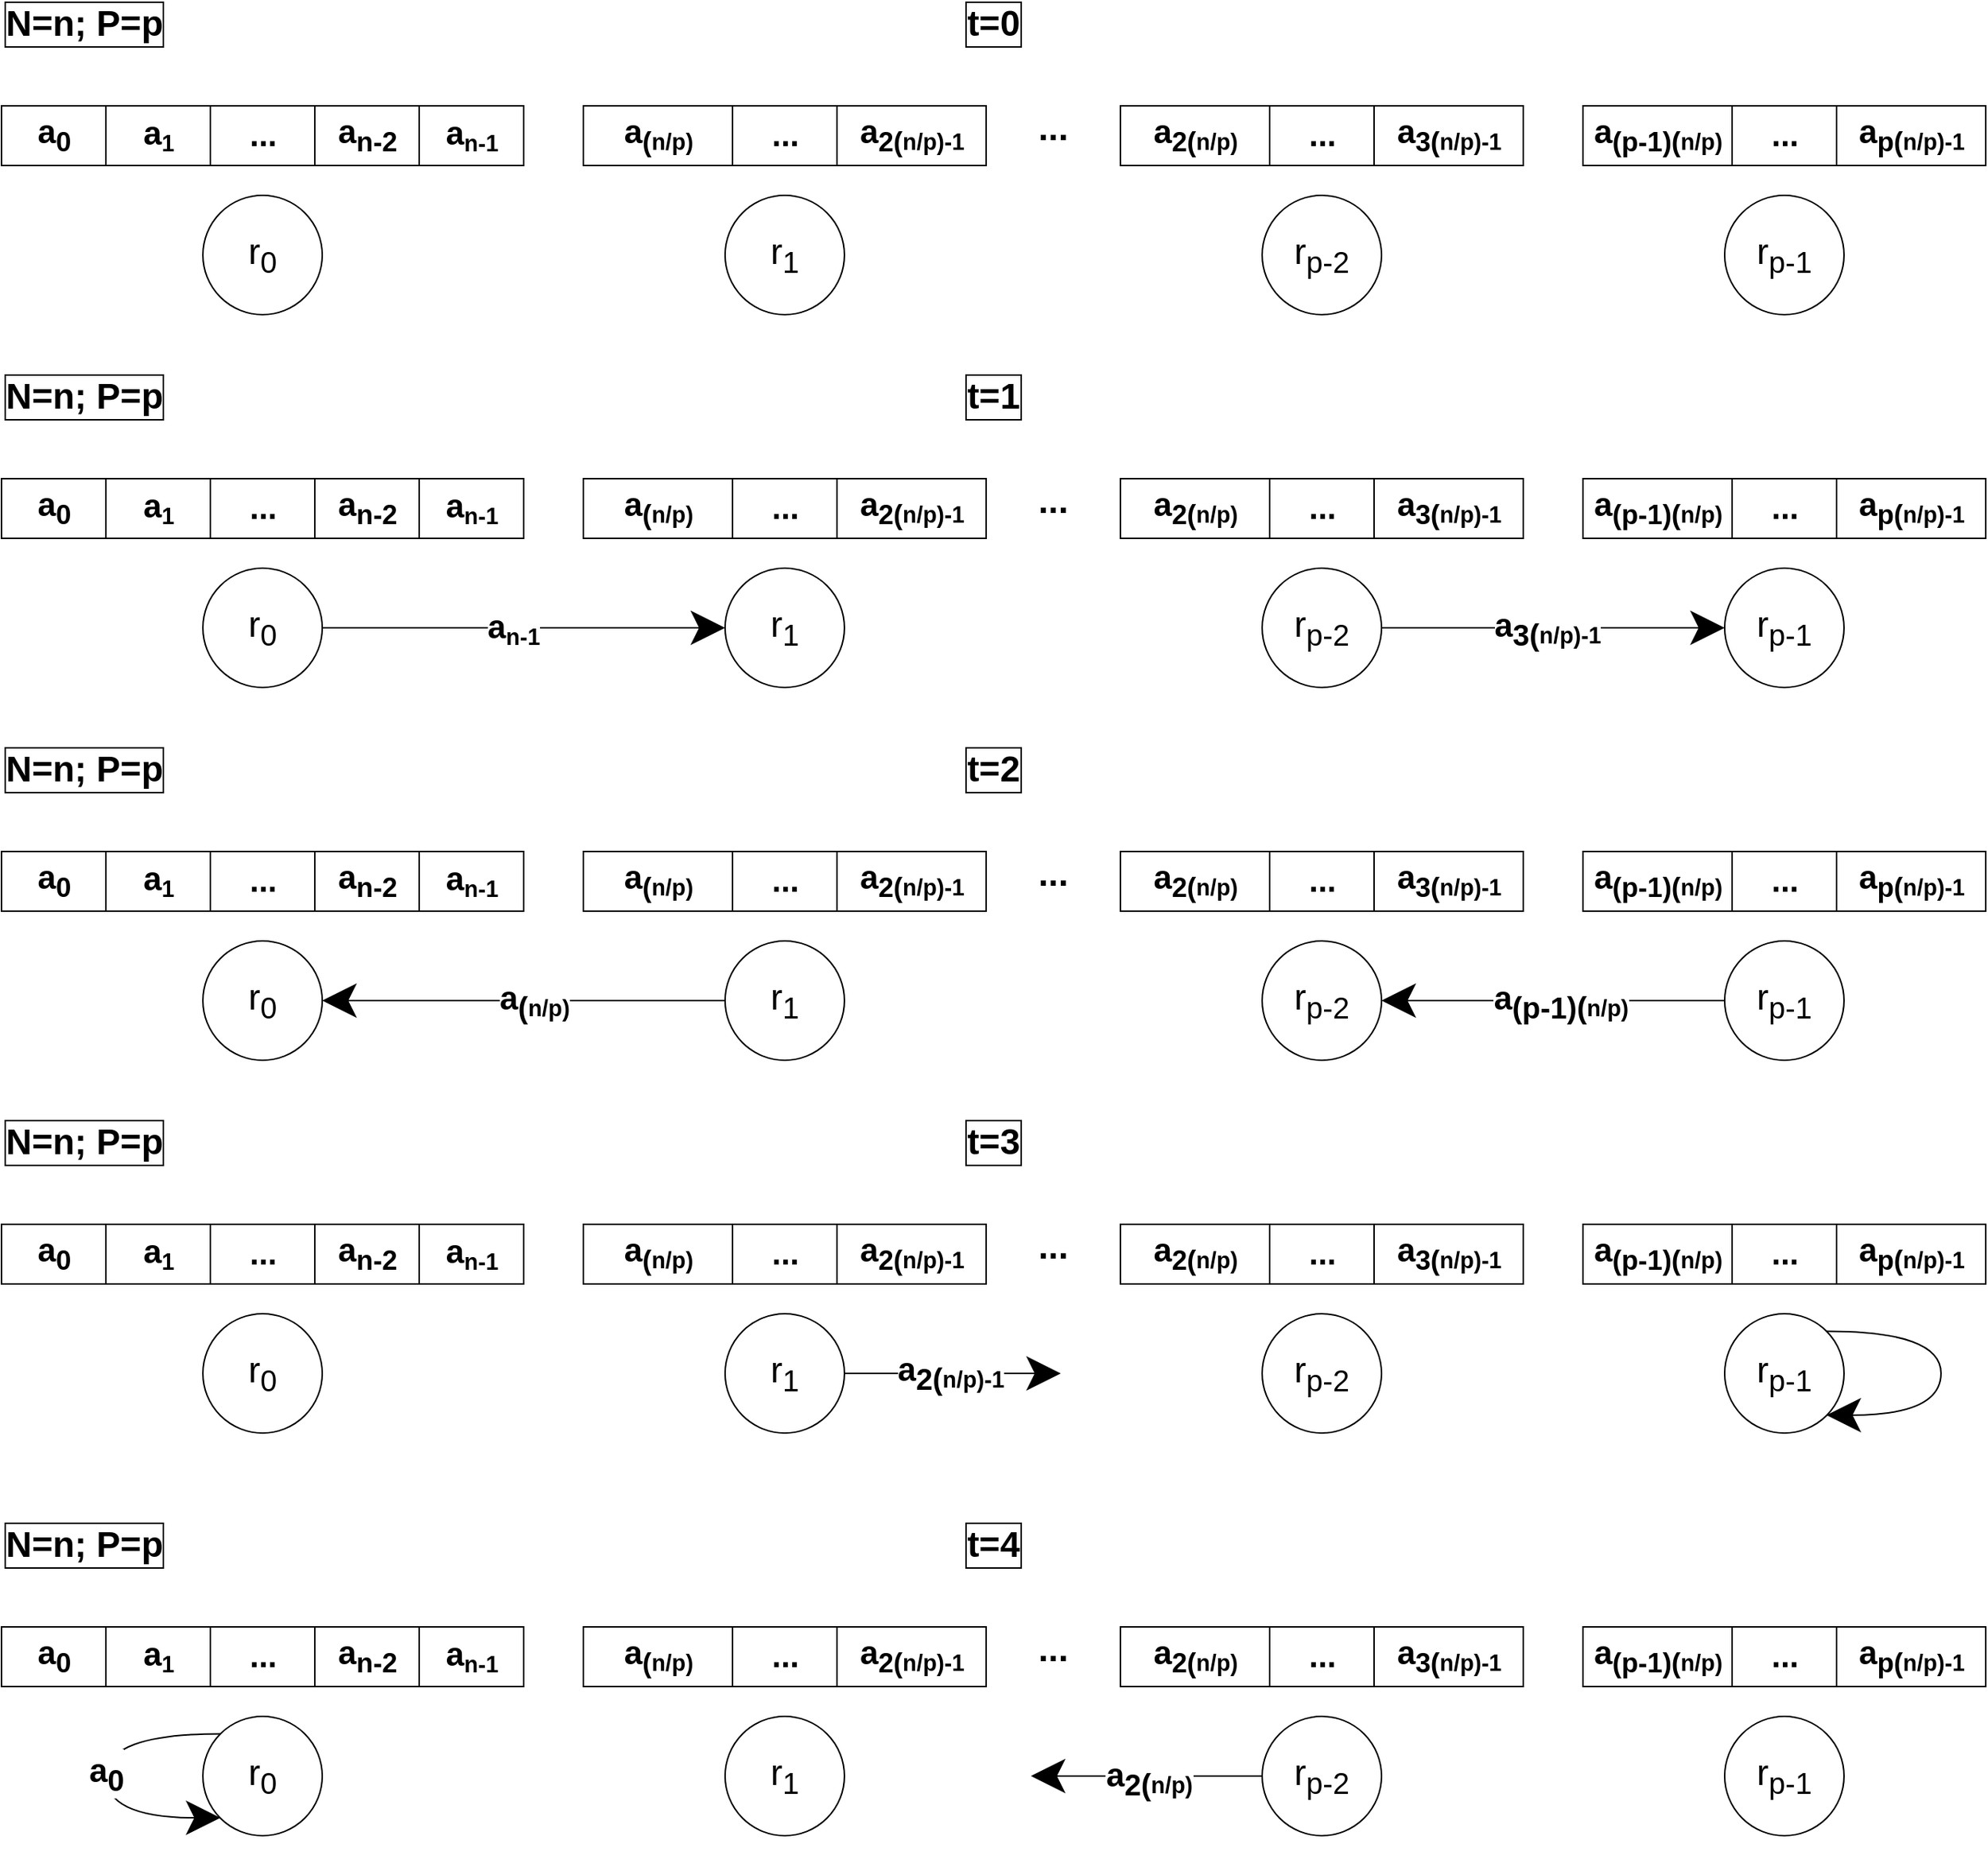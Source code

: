 <mxfile version="20.3.0" type="device" pages="2"><diagram id="PMhWtFa3Nc2ruFeFvQYp" name="Complex"><mxGraphModel dx="3244" dy="1756" grid="1" gridSize="10" guides="1" tooltips="1" connect="1" arrows="1" fold="1" page="0" pageScale="1" pageWidth="1169" pageHeight="827" math="0" shadow="0"><root><mxCell id="0"/><mxCell id="1" parent="0"/><mxCell id="IlqRjQo_8IUBfjYKputy-143" value="" style="group" vertex="1" connectable="0" parent="1"><mxGeometry x="-30" y="170" width="1330" height="210" as="geometry"/></mxCell><mxCell id="IlqRjQo_8IUBfjYKputy-141" value="" style="rounded=0;whiteSpace=wrap;html=1;labelBackgroundColor=#CCCCCC;labelBorderColor=default;fontSize=24;strokeColor=none;" vertex="1" parent="IlqRjQo_8IUBfjYKputy-143"><mxGeometry width="1330" height="210" as="geometry"/></mxCell><mxCell id="IlqRjQo_8IUBfjYKputy-1" value="..." style="strokeWidth=1;fontStyle=1;html=1;fontSize=22;fontFamily=Helvetica;horizontal=1;" vertex="1" parent="IlqRjQo_8IUBfjYKputy-143"><mxGeometry x="140" y="70" width="70" height="40" as="geometry"/></mxCell><mxCell id="IlqRjQo_8IUBfjYKputy-2" value="a&lt;sub&gt;n-2&lt;/sub&gt;" style="strokeWidth=1;fontStyle=1;html=1;fontSize=22;fontFamily=Helvetica;horizontal=1;" vertex="1" parent="IlqRjQo_8IUBfjYKputy-143"><mxGeometry x="210" y="70" width="70" height="40" as="geometry"/></mxCell><mxCell id="IlqRjQo_8IUBfjYKputy-3" value="a&lt;span style=&quot;font-size: 18.333px;&quot;&gt;&lt;sub&gt;n-1&lt;/sub&gt;&lt;/span&gt;" style="strokeWidth=1;fontStyle=1;html=1;fontSize=22;fontFamily=Helvetica;horizontal=1;" vertex="1" parent="IlqRjQo_8IUBfjYKputy-143"><mxGeometry x="280" y="70" width="70" height="40" as="geometry"/></mxCell><mxCell id="IlqRjQo_8IUBfjYKputy-4" value="a&lt;sub&gt;0&lt;/sub&gt;" style="strokeWidth=1;fontStyle=1;html=1;fontSize=22;fontFamily=Helvetica;horizontal=1;" vertex="1" parent="IlqRjQo_8IUBfjYKputy-143"><mxGeometry y="70" width="70" height="40" as="geometry"/></mxCell><mxCell id="IlqRjQo_8IUBfjYKputy-5" value="a&lt;span style=&quot;font-size: 18.333px;&quot;&gt;&lt;sub&gt;1&lt;/sub&gt;&lt;/span&gt;" style="strokeWidth=1;fontStyle=1;html=1;fontSize=22;fontFamily=Helvetica;horizontal=1;" vertex="1" parent="IlqRjQo_8IUBfjYKputy-143"><mxGeometry x="70" y="70" width="70" height="40" as="geometry"/></mxCell><mxCell id="IlqRjQo_8IUBfjYKputy-11" value="..." style="strokeWidth=1;fontStyle=1;html=1;fontSize=22;fontFamily=Helvetica;horizontal=1;" vertex="1" parent="IlqRjQo_8IUBfjYKputy-143"><mxGeometry x="490" y="70" width="70" height="40" as="geometry"/></mxCell><mxCell id="IlqRjQo_8IUBfjYKputy-12" value="a&lt;sub&gt;2(&lt;/sub&gt;&lt;span style=&quot;font-size: 18.333px;&quot;&gt;&lt;sub&gt;n/p)-1&lt;/sub&gt;&lt;/span&gt;" style="strokeWidth=1;fontStyle=1;html=1;fontSize=22;fontFamily=Helvetica;horizontal=1;" vertex="1" parent="IlqRjQo_8IUBfjYKputy-143"><mxGeometry x="560" y="70" width="100" height="40" as="geometry"/></mxCell><mxCell id="IlqRjQo_8IUBfjYKputy-13" value="a&lt;sub&gt;(&lt;/sub&gt;&lt;span style=&quot;font-size: 18.333px;&quot;&gt;&lt;sub&gt;n/p)&lt;/sub&gt;&lt;/span&gt;" style="strokeWidth=1;fontStyle=1;html=1;fontSize=22;fontFamily=Helvetica;horizontal=1;" vertex="1" parent="IlqRjQo_8IUBfjYKputy-143"><mxGeometry x="390" y="70" width="100" height="40" as="geometry"/></mxCell><mxCell id="IlqRjQo_8IUBfjYKputy-14" value="..." style="strokeWidth=1;fontStyle=1;html=1;fontSize=22;fontFamily=Helvetica;horizontal=1;" vertex="1" parent="IlqRjQo_8IUBfjYKputy-143"><mxGeometry x="850" y="70" width="70" height="40" as="geometry"/></mxCell><mxCell id="IlqRjQo_8IUBfjYKputy-16" value="a&lt;sub&gt;2(&lt;/sub&gt;&lt;span style=&quot;font-size: 18.333px;&quot;&gt;&lt;sub&gt;n/p)&lt;/sub&gt;&lt;/span&gt;" style="strokeWidth=1;fontStyle=1;html=1;fontSize=22;fontFamily=Helvetica;horizontal=1;" vertex="1" parent="IlqRjQo_8IUBfjYKputy-143"><mxGeometry x="750" y="70" width="100" height="40" as="geometry"/></mxCell><mxCell id="IlqRjQo_8IUBfjYKputy-17" value="&lt;font style=&quot;font-size: 24px;&quot;&gt;&lt;b&gt;N=n; P=p&lt;/b&gt;&lt;/font&gt;" style="text;html=1;strokeColor=none;fillColor=none;align=left;verticalAlign=middle;whiteSpace=wrap;rounded=0;labelBorderColor=default;" vertex="1" parent="IlqRjQo_8IUBfjYKputy-143"><mxGeometry width="180" height="30" as="geometry"/></mxCell><mxCell id="IlqRjQo_8IUBfjYKputy-18" value="r&lt;sub&gt;0&lt;/sub&gt;" style="ellipse;whiteSpace=wrap;html=1;aspect=fixed;fontSize=24;" vertex="1" parent="IlqRjQo_8IUBfjYKputy-143"><mxGeometry x="135" y="130" width="80" height="80" as="geometry"/></mxCell><mxCell id="IlqRjQo_8IUBfjYKputy-20" value="a&lt;sub&gt;3(&lt;/sub&gt;&lt;span style=&quot;font-size: 18.333px;&quot;&gt;&lt;sub&gt;n/p)-1&lt;/sub&gt;&lt;/span&gt;" style="strokeWidth=1;fontStyle=1;html=1;fontSize=22;fontFamily=Helvetica;horizontal=1;" vertex="1" parent="IlqRjQo_8IUBfjYKputy-143"><mxGeometry x="920" y="70" width="100" height="40" as="geometry"/></mxCell><mxCell id="IlqRjQo_8IUBfjYKputy-21" value="..." style="strokeWidth=1;fontStyle=1;html=1;fontSize=22;fontFamily=Helvetica;horizontal=1;" vertex="1" parent="IlqRjQo_8IUBfjYKputy-143"><mxGeometry x="1160" y="70" width="70" height="40" as="geometry"/></mxCell><mxCell id="IlqRjQo_8IUBfjYKputy-22" value="a&lt;sub&gt;(p-1)(&lt;/sub&gt;&lt;span style=&quot;font-size: 18.333px;&quot;&gt;&lt;sub&gt;n/p)&lt;/sub&gt;&lt;/span&gt;" style="strokeWidth=1;fontStyle=1;html=1;fontSize=22;fontFamily=Helvetica;horizontal=1;" vertex="1" parent="IlqRjQo_8IUBfjYKputy-143"><mxGeometry x="1060" y="70" width="100" height="40" as="geometry"/></mxCell><mxCell id="IlqRjQo_8IUBfjYKputy-23" value="a&lt;sub&gt;p(&lt;/sub&gt;&lt;span style=&quot;font-size: 18.333px;&quot;&gt;&lt;sub&gt;n/p)-1&lt;/sub&gt;&lt;/span&gt;" style="strokeWidth=1;fontStyle=1;html=1;fontSize=22;fontFamily=Helvetica;horizontal=1;" vertex="1" parent="IlqRjQo_8IUBfjYKputy-143"><mxGeometry x="1230" y="70" width="100" height="40" as="geometry"/></mxCell><mxCell id="IlqRjQo_8IUBfjYKputy-24" value="r&lt;sub&gt;1&lt;/sub&gt;" style="ellipse;whiteSpace=wrap;html=1;aspect=fixed;fontSize=24;" vertex="1" parent="IlqRjQo_8IUBfjYKputy-143"><mxGeometry x="485" y="130" width="80" height="80" as="geometry"/></mxCell><mxCell id="IlqRjQo_8IUBfjYKputy-25" value="&lt;font style=&quot;font-size: 24px;&quot;&gt;r&lt;sub style=&quot;&quot;&gt;p-2&lt;/sub&gt;&lt;/font&gt;" style="ellipse;whiteSpace=wrap;html=1;aspect=fixed;fontSize=24;" vertex="1" parent="IlqRjQo_8IUBfjYKputy-143"><mxGeometry x="845" y="130" width="80" height="80" as="geometry"/></mxCell><mxCell id="IlqRjQo_8IUBfjYKputy-27" value="&lt;font style=&quot;font-size: 24px;&quot;&gt;r&lt;sub&gt;p-1&lt;/sub&gt;&lt;/font&gt;" style="ellipse;whiteSpace=wrap;html=1;aspect=fixed;fontSize=24;" vertex="1" parent="IlqRjQo_8IUBfjYKputy-143"><mxGeometry x="1155" y="130" width="80" height="80" as="geometry"/></mxCell><mxCell id="IlqRjQo_8IUBfjYKputy-28" value="..." style="text;html=1;strokeColor=none;fillColor=none;align=center;verticalAlign=middle;whiteSpace=wrap;rounded=0;fontSize=24;fontStyle=1" vertex="1" parent="IlqRjQo_8IUBfjYKputy-143"><mxGeometry x="660" y="70" width="90" height="30" as="geometry"/></mxCell><mxCell id="IlqRjQo_8IUBfjYKputy-53" value="&lt;font style=&quot;font-size: 24px;&quot;&gt;&lt;b&gt;t=0&lt;/b&gt;&lt;/font&gt;" style="text;html=1;strokeColor=none;fillColor=none;align=center;verticalAlign=middle;whiteSpace=wrap;rounded=0;labelBorderColor=default;fontStyle=0" vertex="1" parent="IlqRjQo_8IUBfjYKputy-143"><mxGeometry width="1330" height="30" as="geometry"/></mxCell><mxCell id="IlqRjQo_8IUBfjYKputy-171" value="" style="group" vertex="1" connectable="0" parent="1"><mxGeometry x="-30" y="420" width="1330" height="210" as="geometry"/></mxCell><mxCell id="IlqRjQo_8IUBfjYKputy-145" value="" style="rounded=0;whiteSpace=wrap;html=1;labelBackgroundColor=#CCCCCC;labelBorderColor=default;fontSize=24;strokeColor=none;" vertex="1" parent="IlqRjQo_8IUBfjYKputy-171"><mxGeometry width="1330" height="210" as="geometry"/></mxCell><mxCell id="IlqRjQo_8IUBfjYKputy-146" value="..." style="strokeWidth=1;fontStyle=1;html=1;fontSize=22;fontFamily=Helvetica;horizontal=1;" vertex="1" parent="IlqRjQo_8IUBfjYKputy-171"><mxGeometry x="140" y="70" width="70" height="40" as="geometry"/></mxCell><mxCell id="IlqRjQo_8IUBfjYKputy-147" value="a&lt;sub&gt;n-2&lt;/sub&gt;" style="strokeWidth=1;fontStyle=1;html=1;fontSize=22;fontFamily=Helvetica;horizontal=1;" vertex="1" parent="IlqRjQo_8IUBfjYKputy-171"><mxGeometry x="210" y="70" width="70" height="40" as="geometry"/></mxCell><mxCell id="IlqRjQo_8IUBfjYKputy-148" value="a&lt;span style=&quot;font-size: 18.333px;&quot;&gt;&lt;sub&gt;n-1&lt;/sub&gt;&lt;/span&gt;" style="strokeWidth=1;fontStyle=1;html=1;fontSize=22;fontFamily=Helvetica;horizontal=1;" vertex="1" parent="IlqRjQo_8IUBfjYKputy-171"><mxGeometry x="280" y="70" width="70" height="40" as="geometry"/></mxCell><mxCell id="IlqRjQo_8IUBfjYKputy-149" value="a&lt;sub&gt;0&lt;/sub&gt;" style="strokeWidth=1;fontStyle=1;html=1;fontSize=22;fontFamily=Helvetica;horizontal=1;" vertex="1" parent="IlqRjQo_8IUBfjYKputy-171"><mxGeometry y="70" width="70" height="40" as="geometry"/></mxCell><mxCell id="IlqRjQo_8IUBfjYKputy-150" value="a&lt;span style=&quot;font-size: 18.333px;&quot;&gt;&lt;sub&gt;1&lt;/sub&gt;&lt;/span&gt;" style="strokeWidth=1;fontStyle=1;html=1;fontSize=22;fontFamily=Helvetica;horizontal=1;" vertex="1" parent="IlqRjQo_8IUBfjYKputy-171"><mxGeometry x="70" y="70" width="70" height="40" as="geometry"/></mxCell><mxCell id="IlqRjQo_8IUBfjYKputy-151" value="..." style="strokeWidth=1;fontStyle=1;html=1;fontSize=22;fontFamily=Helvetica;horizontal=1;" vertex="1" parent="IlqRjQo_8IUBfjYKputy-171"><mxGeometry x="490" y="70" width="70" height="40" as="geometry"/></mxCell><mxCell id="IlqRjQo_8IUBfjYKputy-152" value="a&lt;sub&gt;2(&lt;/sub&gt;&lt;span style=&quot;font-size: 18.333px;&quot;&gt;&lt;sub&gt;n/p)-1&lt;/sub&gt;&lt;/span&gt;" style="strokeWidth=1;fontStyle=1;html=1;fontSize=22;fontFamily=Helvetica;horizontal=1;" vertex="1" parent="IlqRjQo_8IUBfjYKputy-171"><mxGeometry x="560" y="70" width="100" height="40" as="geometry"/></mxCell><mxCell id="IlqRjQo_8IUBfjYKputy-153" value="a&lt;sub&gt;(&lt;/sub&gt;&lt;span style=&quot;font-size: 18.333px;&quot;&gt;&lt;sub&gt;n/p)&lt;/sub&gt;&lt;/span&gt;" style="strokeWidth=1;fontStyle=1;html=1;fontSize=22;fontFamily=Helvetica;horizontal=1;" vertex="1" parent="IlqRjQo_8IUBfjYKputy-171"><mxGeometry x="390" y="70" width="100" height="40" as="geometry"/></mxCell><mxCell id="IlqRjQo_8IUBfjYKputy-154" value="..." style="strokeWidth=1;fontStyle=1;html=1;fontSize=22;fontFamily=Helvetica;horizontal=1;" vertex="1" parent="IlqRjQo_8IUBfjYKputy-171"><mxGeometry x="850" y="70" width="70" height="40" as="geometry"/></mxCell><mxCell id="IlqRjQo_8IUBfjYKputy-155" value="a&lt;sub&gt;2(&lt;/sub&gt;&lt;span style=&quot;font-size: 18.333px;&quot;&gt;&lt;sub&gt;n/p)&lt;/sub&gt;&lt;/span&gt;" style="strokeWidth=1;fontStyle=1;html=1;fontSize=22;fontFamily=Helvetica;horizontal=1;" vertex="1" parent="IlqRjQo_8IUBfjYKputy-171"><mxGeometry x="750" y="70" width="100" height="40" as="geometry"/></mxCell><mxCell id="IlqRjQo_8IUBfjYKputy-156" value="&lt;font style=&quot;font-size: 24px;&quot;&gt;&lt;b&gt;N=n; P=p&lt;/b&gt;&lt;/font&gt;" style="text;html=1;strokeColor=none;fillColor=none;align=left;verticalAlign=middle;whiteSpace=wrap;rounded=0;labelBorderColor=default;" vertex="1" parent="IlqRjQo_8IUBfjYKputy-171"><mxGeometry width="180" height="30" as="geometry"/></mxCell><mxCell id="IlqRjQo_8IUBfjYKputy-157" value="r&lt;sub&gt;0&lt;/sub&gt;" style="ellipse;whiteSpace=wrap;html=1;aspect=fixed;fontSize=24;" vertex="1" parent="IlqRjQo_8IUBfjYKputy-171"><mxGeometry x="135" y="130" width="80" height="80" as="geometry"/></mxCell><mxCell id="IlqRjQo_8IUBfjYKputy-158" value="a&lt;sub&gt;3(&lt;/sub&gt;&lt;span style=&quot;font-size: 18.333px;&quot;&gt;&lt;sub&gt;n/p)-1&lt;/sub&gt;&lt;/span&gt;" style="strokeWidth=1;fontStyle=1;html=1;fontSize=22;fontFamily=Helvetica;horizontal=1;" vertex="1" parent="IlqRjQo_8IUBfjYKputy-171"><mxGeometry x="920" y="70" width="100" height="40" as="geometry"/></mxCell><mxCell id="IlqRjQo_8IUBfjYKputy-159" value="..." style="strokeWidth=1;fontStyle=1;html=1;fontSize=22;fontFamily=Helvetica;horizontal=1;" vertex="1" parent="IlqRjQo_8IUBfjYKputy-171"><mxGeometry x="1160" y="70" width="70" height="40" as="geometry"/></mxCell><mxCell id="IlqRjQo_8IUBfjYKputy-160" value="a&lt;sub&gt;(p-1)(&lt;/sub&gt;&lt;span style=&quot;font-size: 18.333px;&quot;&gt;&lt;sub&gt;n/p)&lt;/sub&gt;&lt;/span&gt;" style="strokeWidth=1;fontStyle=1;html=1;fontSize=22;fontFamily=Helvetica;horizontal=1;" vertex="1" parent="IlqRjQo_8IUBfjYKputy-171"><mxGeometry x="1060" y="70" width="100" height="40" as="geometry"/></mxCell><mxCell id="IlqRjQo_8IUBfjYKputy-161" value="a&lt;sub&gt;p(&lt;/sub&gt;&lt;span style=&quot;font-size: 18.333px;&quot;&gt;&lt;sub&gt;n/p)-1&lt;/sub&gt;&lt;/span&gt;" style="strokeWidth=1;fontStyle=1;html=1;fontSize=22;fontFamily=Helvetica;horizontal=1;" vertex="1" parent="IlqRjQo_8IUBfjYKputy-171"><mxGeometry x="1230" y="70" width="100" height="40" as="geometry"/></mxCell><mxCell id="IlqRjQo_8IUBfjYKputy-162" value="r&lt;sub&gt;1&lt;/sub&gt;" style="ellipse;whiteSpace=wrap;html=1;aspect=fixed;fontSize=24;" vertex="1" parent="IlqRjQo_8IUBfjYKputy-171"><mxGeometry x="485" y="130" width="80" height="80" as="geometry"/></mxCell><mxCell id="IlqRjQo_8IUBfjYKputy-167" style="edgeStyle=orthogonalEdgeStyle;rounded=0;orthogonalLoop=1;jettySize=auto;html=1;exitX=1;exitY=0.5;exitDx=0;exitDy=0;entryX=0;entryY=0.5;entryDx=0;entryDy=0;fontSize=24;endSize=20;" edge="1" parent="IlqRjQo_8IUBfjYKputy-171" source="IlqRjQo_8IUBfjYKputy-157" target="IlqRjQo_8IUBfjYKputy-162"><mxGeometry relative="1" as="geometry"/></mxCell><mxCell id="IlqRjQo_8IUBfjYKputy-168" value="&lt;span style=&quot;font-size: 22px; font-weight: 700;&quot;&gt;a&lt;/span&gt;&lt;span style=&quot;font-weight: 700; font-size: 18.333px;&quot;&gt;&lt;sub&gt;n-1&lt;/sub&gt;&lt;/span&gt;" style="edgeLabel;html=1;align=center;verticalAlign=middle;resizable=0;points=[];fontSize=24;" vertex="1" connectable="0" parent="IlqRjQo_8IUBfjYKputy-167"><mxGeometry x="-0.051" relative="1" as="geometry"><mxPoint as="offset"/></mxGeometry></mxCell><mxCell id="IlqRjQo_8IUBfjYKputy-163" value="&lt;font style=&quot;font-size: 24px;&quot;&gt;r&lt;sub style=&quot;&quot;&gt;p-2&lt;/sub&gt;&lt;/font&gt;" style="ellipse;whiteSpace=wrap;html=1;aspect=fixed;fontSize=24;" vertex="1" parent="IlqRjQo_8IUBfjYKputy-171"><mxGeometry x="845" y="130" width="80" height="80" as="geometry"/></mxCell><mxCell id="IlqRjQo_8IUBfjYKputy-164" value="&lt;font style=&quot;font-size: 24px;&quot;&gt;r&lt;sub&gt;p-1&lt;/sub&gt;&lt;/font&gt;" style="ellipse;whiteSpace=wrap;html=1;aspect=fixed;fontSize=24;" vertex="1" parent="IlqRjQo_8IUBfjYKputy-171"><mxGeometry x="1155" y="130" width="80" height="80" as="geometry"/></mxCell><mxCell id="IlqRjQo_8IUBfjYKputy-169" style="edgeStyle=orthogonalEdgeStyle;rounded=0;orthogonalLoop=1;jettySize=auto;html=1;entryX=0;entryY=0.5;entryDx=0;entryDy=0;fontSize=24;endSize=20;" edge="1" parent="IlqRjQo_8IUBfjYKputy-171" source="IlqRjQo_8IUBfjYKputy-163" target="IlqRjQo_8IUBfjYKputy-164"><mxGeometry relative="1" as="geometry"/></mxCell><mxCell id="IlqRjQo_8IUBfjYKputy-170" value="&lt;span style=&quot;font-size: 22px; font-weight: 700;&quot;&gt;a&lt;/span&gt;&lt;sub style=&quot;font-weight: 700;&quot;&gt;3(&lt;/sub&gt;&lt;span style=&quot;font-weight: 700; font-size: 18.333px;&quot;&gt;&lt;sub&gt;n/p)-1&lt;/sub&gt;&lt;/span&gt;" style="edgeLabel;html=1;align=center;verticalAlign=middle;resizable=0;points=[];fontSize=24;" vertex="1" connectable="0" parent="IlqRjQo_8IUBfjYKputy-169"><mxGeometry x="-0.04" relative="1" as="geometry"><mxPoint as="offset"/></mxGeometry></mxCell><mxCell id="IlqRjQo_8IUBfjYKputy-165" value="..." style="text;html=1;strokeColor=none;fillColor=none;align=center;verticalAlign=middle;whiteSpace=wrap;rounded=0;fontSize=24;fontStyle=1" vertex="1" parent="IlqRjQo_8IUBfjYKputy-171"><mxGeometry x="660" y="70" width="90" height="30" as="geometry"/></mxCell><mxCell id="IlqRjQo_8IUBfjYKputy-166" value="&lt;font style=&quot;font-size: 24px;&quot;&gt;&lt;b&gt;t=1&lt;/b&gt;&lt;/font&gt;" style="text;html=1;strokeColor=none;fillColor=none;align=center;verticalAlign=middle;whiteSpace=wrap;rounded=0;labelBorderColor=default;fontStyle=0" vertex="1" parent="IlqRjQo_8IUBfjYKputy-171"><mxGeometry width="1330" height="30" as="geometry"/></mxCell><mxCell id="IlqRjQo_8IUBfjYKputy-172" value="" style="group" vertex="1" connectable="0" parent="1"><mxGeometry x="-30" y="670" width="1330" height="210" as="geometry"/></mxCell><mxCell id="IlqRjQo_8IUBfjYKputy-173" value="" style="rounded=0;whiteSpace=wrap;html=1;labelBackgroundColor=#CCCCCC;labelBorderColor=default;fontSize=24;strokeColor=none;" vertex="1" parent="IlqRjQo_8IUBfjYKputy-172"><mxGeometry width="1330" height="210" as="geometry"/></mxCell><mxCell id="IlqRjQo_8IUBfjYKputy-174" value="..." style="strokeWidth=1;fontStyle=1;html=1;fontSize=22;fontFamily=Helvetica;horizontal=1;" vertex="1" parent="IlqRjQo_8IUBfjYKputy-172"><mxGeometry x="140" y="70" width="70" height="40" as="geometry"/></mxCell><mxCell id="IlqRjQo_8IUBfjYKputy-175" value="a&lt;sub&gt;n-2&lt;/sub&gt;" style="strokeWidth=1;fontStyle=1;html=1;fontSize=22;fontFamily=Helvetica;horizontal=1;" vertex="1" parent="IlqRjQo_8IUBfjYKputy-172"><mxGeometry x="210" y="70" width="70" height="40" as="geometry"/></mxCell><mxCell id="IlqRjQo_8IUBfjYKputy-176" value="a&lt;span style=&quot;font-size: 18.333px;&quot;&gt;&lt;sub&gt;n-1&lt;/sub&gt;&lt;/span&gt;" style="strokeWidth=1;fontStyle=1;html=1;fontSize=22;fontFamily=Helvetica;horizontal=1;" vertex="1" parent="IlqRjQo_8IUBfjYKputy-172"><mxGeometry x="280" y="70" width="70" height="40" as="geometry"/></mxCell><mxCell id="IlqRjQo_8IUBfjYKputy-177" value="a&lt;sub&gt;0&lt;/sub&gt;" style="strokeWidth=1;fontStyle=1;html=1;fontSize=22;fontFamily=Helvetica;horizontal=1;" vertex="1" parent="IlqRjQo_8IUBfjYKputy-172"><mxGeometry y="70" width="70" height="40" as="geometry"/></mxCell><mxCell id="IlqRjQo_8IUBfjYKputy-178" value="a&lt;span style=&quot;font-size: 18.333px;&quot;&gt;&lt;sub&gt;1&lt;/sub&gt;&lt;/span&gt;" style="strokeWidth=1;fontStyle=1;html=1;fontSize=22;fontFamily=Helvetica;horizontal=1;" vertex="1" parent="IlqRjQo_8IUBfjYKputy-172"><mxGeometry x="70" y="70" width="70" height="40" as="geometry"/></mxCell><mxCell id="IlqRjQo_8IUBfjYKputy-179" value="..." style="strokeWidth=1;fontStyle=1;html=1;fontSize=22;fontFamily=Helvetica;horizontal=1;" vertex="1" parent="IlqRjQo_8IUBfjYKputy-172"><mxGeometry x="490" y="70" width="70" height="40" as="geometry"/></mxCell><mxCell id="IlqRjQo_8IUBfjYKputy-180" value="a&lt;sub&gt;2(&lt;/sub&gt;&lt;span style=&quot;font-size: 18.333px;&quot;&gt;&lt;sub&gt;n/p)-1&lt;/sub&gt;&lt;/span&gt;" style="strokeWidth=1;fontStyle=1;html=1;fontSize=22;fontFamily=Helvetica;horizontal=1;" vertex="1" parent="IlqRjQo_8IUBfjYKputy-172"><mxGeometry x="560" y="70" width="100" height="40" as="geometry"/></mxCell><mxCell id="IlqRjQo_8IUBfjYKputy-181" value="a&lt;sub&gt;(&lt;/sub&gt;&lt;span style=&quot;font-size: 18.333px;&quot;&gt;&lt;sub&gt;n/p)&lt;/sub&gt;&lt;/span&gt;" style="strokeWidth=1;fontStyle=1;html=1;fontSize=22;fontFamily=Helvetica;horizontal=1;" vertex="1" parent="IlqRjQo_8IUBfjYKputy-172"><mxGeometry x="390" y="70" width="100" height="40" as="geometry"/></mxCell><mxCell id="IlqRjQo_8IUBfjYKputy-182" value="..." style="strokeWidth=1;fontStyle=1;html=1;fontSize=22;fontFamily=Helvetica;horizontal=1;" vertex="1" parent="IlqRjQo_8IUBfjYKputy-172"><mxGeometry x="850" y="70" width="70" height="40" as="geometry"/></mxCell><mxCell id="IlqRjQo_8IUBfjYKputy-183" value="a&lt;sub&gt;2(&lt;/sub&gt;&lt;span style=&quot;font-size: 18.333px;&quot;&gt;&lt;sub&gt;n/p)&lt;/sub&gt;&lt;/span&gt;" style="strokeWidth=1;fontStyle=1;html=1;fontSize=22;fontFamily=Helvetica;horizontal=1;" vertex="1" parent="IlqRjQo_8IUBfjYKputy-172"><mxGeometry x="750" y="70" width="100" height="40" as="geometry"/></mxCell><mxCell id="IlqRjQo_8IUBfjYKputy-184" value="&lt;font style=&quot;font-size: 24px;&quot;&gt;&lt;b&gt;N=n; P=p&lt;/b&gt;&lt;/font&gt;" style="text;html=1;strokeColor=none;fillColor=none;align=left;verticalAlign=middle;whiteSpace=wrap;rounded=0;labelBorderColor=default;" vertex="1" parent="IlqRjQo_8IUBfjYKputy-172"><mxGeometry width="180" height="30" as="geometry"/></mxCell><mxCell id="IlqRjQo_8IUBfjYKputy-185" value="r&lt;sub&gt;0&lt;/sub&gt;" style="ellipse;whiteSpace=wrap;html=1;aspect=fixed;fontSize=24;" vertex="1" parent="IlqRjQo_8IUBfjYKputy-172"><mxGeometry x="135" y="130" width="80" height="80" as="geometry"/></mxCell><mxCell id="IlqRjQo_8IUBfjYKputy-186" value="a&lt;sub&gt;3(&lt;/sub&gt;&lt;span style=&quot;font-size: 18.333px;&quot;&gt;&lt;sub&gt;n/p)-1&lt;/sub&gt;&lt;/span&gt;" style="strokeWidth=1;fontStyle=1;html=1;fontSize=22;fontFamily=Helvetica;horizontal=1;" vertex="1" parent="IlqRjQo_8IUBfjYKputy-172"><mxGeometry x="920" y="70" width="100" height="40" as="geometry"/></mxCell><mxCell id="IlqRjQo_8IUBfjYKputy-187" value="..." style="strokeWidth=1;fontStyle=1;html=1;fontSize=22;fontFamily=Helvetica;horizontal=1;" vertex="1" parent="IlqRjQo_8IUBfjYKputy-172"><mxGeometry x="1160" y="70" width="70" height="40" as="geometry"/></mxCell><mxCell id="IlqRjQo_8IUBfjYKputy-188" value="a&lt;sub&gt;(p-1)(&lt;/sub&gt;&lt;span style=&quot;font-size: 18.333px;&quot;&gt;&lt;sub&gt;n/p)&lt;/sub&gt;&lt;/span&gt;" style="strokeWidth=1;fontStyle=1;html=1;fontSize=22;fontFamily=Helvetica;horizontal=1;" vertex="1" parent="IlqRjQo_8IUBfjYKputy-172"><mxGeometry x="1060" y="70" width="100" height="40" as="geometry"/></mxCell><mxCell id="IlqRjQo_8IUBfjYKputy-189" value="a&lt;sub&gt;p(&lt;/sub&gt;&lt;span style=&quot;font-size: 18.333px;&quot;&gt;&lt;sub&gt;n/p)-1&lt;/sub&gt;&lt;/span&gt;" style="strokeWidth=1;fontStyle=1;html=1;fontSize=22;fontFamily=Helvetica;horizontal=1;" vertex="1" parent="IlqRjQo_8IUBfjYKputy-172"><mxGeometry x="1230" y="70" width="100" height="40" as="geometry"/></mxCell><mxCell id="IlqRjQo_8IUBfjYKputy-190" value="r&lt;sub&gt;1&lt;/sub&gt;" style="ellipse;whiteSpace=wrap;html=1;aspect=fixed;fontSize=24;" vertex="1" parent="IlqRjQo_8IUBfjYKputy-172"><mxGeometry x="485" y="130" width="80" height="80" as="geometry"/></mxCell><mxCell id="IlqRjQo_8IUBfjYKputy-191" style="edgeStyle=orthogonalEdgeStyle;rounded=0;orthogonalLoop=1;jettySize=auto;html=1;exitX=0;exitY=0.5;exitDx=0;exitDy=0;entryX=1;entryY=0.5;entryDx=0;entryDy=0;fontSize=24;endSize=20;" edge="1" parent="IlqRjQo_8IUBfjYKputy-172" source="IlqRjQo_8IUBfjYKputy-190" target="IlqRjQo_8IUBfjYKputy-185"><mxGeometry relative="1" as="geometry"/></mxCell><mxCell id="IlqRjQo_8IUBfjYKputy-192" value="&lt;span style=&quot;font-size: 22px; font-weight: 700;&quot;&gt;a&lt;/span&gt;&lt;sub style=&quot;font-weight: 700;&quot;&gt;(&lt;/sub&gt;&lt;span style=&quot;font-weight: 700; font-size: 18.333px;&quot;&gt;&lt;sub&gt;n/p)&lt;/sub&gt;&lt;/span&gt;" style="edgeLabel;html=1;align=center;verticalAlign=middle;resizable=0;points=[];fontSize=24;" vertex="1" connectable="0" parent="IlqRjQo_8IUBfjYKputy-191"><mxGeometry x="-0.051" relative="1" as="geometry"><mxPoint as="offset"/></mxGeometry></mxCell><mxCell id="IlqRjQo_8IUBfjYKputy-193" value="&lt;font style=&quot;font-size: 24px;&quot;&gt;r&lt;sub style=&quot;&quot;&gt;p-2&lt;/sub&gt;&lt;/font&gt;" style="ellipse;whiteSpace=wrap;html=1;aspect=fixed;fontSize=24;" vertex="1" parent="IlqRjQo_8IUBfjYKputy-172"><mxGeometry x="845" y="130" width="80" height="80" as="geometry"/></mxCell><mxCell id="IlqRjQo_8IUBfjYKputy-194" value="&lt;font style=&quot;font-size: 24px;&quot;&gt;r&lt;sub&gt;p-1&lt;/sub&gt;&lt;/font&gt;" style="ellipse;whiteSpace=wrap;html=1;aspect=fixed;fontSize=24;" vertex="1" parent="IlqRjQo_8IUBfjYKputy-172"><mxGeometry x="1155" y="130" width="80" height="80" as="geometry"/></mxCell><mxCell id="IlqRjQo_8IUBfjYKputy-195" style="edgeStyle=orthogonalEdgeStyle;rounded=0;orthogonalLoop=1;jettySize=auto;html=1;fontSize=24;endSize=20;exitX=0;exitY=0.5;exitDx=0;exitDy=0;" edge="1" parent="IlqRjQo_8IUBfjYKputy-172" source="IlqRjQo_8IUBfjYKputy-194" target="IlqRjQo_8IUBfjYKputy-193"><mxGeometry relative="1" as="geometry"/></mxCell><mxCell id="IlqRjQo_8IUBfjYKputy-196" value="&lt;span style=&quot;font-size: 22px; font-weight: 700;&quot;&gt;a&lt;/span&gt;&lt;sub style=&quot;font-weight: 700;&quot;&gt;(p-1)(&lt;/sub&gt;&lt;span style=&quot;font-weight: 700; font-size: 18.333px;&quot;&gt;&lt;sub&gt;n/p)&lt;/sub&gt;&lt;/span&gt;" style="edgeLabel;html=1;align=center;verticalAlign=middle;resizable=0;points=[];fontSize=24;" vertex="1" connectable="0" parent="IlqRjQo_8IUBfjYKputy-195"><mxGeometry x="-0.04" relative="1" as="geometry"><mxPoint as="offset"/></mxGeometry></mxCell><mxCell id="IlqRjQo_8IUBfjYKputy-197" value="..." style="text;html=1;strokeColor=none;fillColor=none;align=center;verticalAlign=middle;whiteSpace=wrap;rounded=0;fontSize=24;fontStyle=1" vertex="1" parent="IlqRjQo_8IUBfjYKputy-172"><mxGeometry x="660" y="70" width="90" height="30" as="geometry"/></mxCell><mxCell id="IlqRjQo_8IUBfjYKputy-198" value="&lt;font style=&quot;font-size: 24px;&quot;&gt;&lt;b&gt;t=2&lt;/b&gt;&lt;/font&gt;" style="text;html=1;strokeColor=none;fillColor=none;align=center;verticalAlign=middle;whiteSpace=wrap;rounded=0;labelBorderColor=default;fontStyle=0" vertex="1" parent="IlqRjQo_8IUBfjYKputy-172"><mxGeometry width="1330" height="30" as="geometry"/></mxCell><mxCell id="IlqRjQo_8IUBfjYKputy-235" value="" style="group" vertex="1" connectable="0" parent="1"><mxGeometry x="-30" y="920" width="1330" height="230" as="geometry"/></mxCell><mxCell id="IlqRjQo_8IUBfjYKputy-200" value="" style="rounded=0;whiteSpace=wrap;html=1;labelBackgroundColor=#CCCCCC;labelBorderColor=default;fontSize=24;strokeColor=none;" vertex="1" parent="IlqRjQo_8IUBfjYKputy-235"><mxGeometry width="1330" height="230" as="geometry"/></mxCell><mxCell id="IlqRjQo_8IUBfjYKputy-201" value="..." style="strokeWidth=1;fontStyle=1;html=1;fontSize=22;fontFamily=Helvetica;horizontal=1;" vertex="1" parent="IlqRjQo_8IUBfjYKputy-235"><mxGeometry x="140" y="70" width="70" height="40" as="geometry"/></mxCell><mxCell id="IlqRjQo_8IUBfjYKputy-202" value="a&lt;sub&gt;n-2&lt;/sub&gt;" style="strokeWidth=1;fontStyle=1;html=1;fontSize=22;fontFamily=Helvetica;horizontal=1;" vertex="1" parent="IlqRjQo_8IUBfjYKputy-235"><mxGeometry x="210" y="70" width="70" height="40" as="geometry"/></mxCell><mxCell id="IlqRjQo_8IUBfjYKputy-203" value="a&lt;span style=&quot;font-size: 18.333px;&quot;&gt;&lt;sub&gt;n-1&lt;/sub&gt;&lt;/span&gt;" style="strokeWidth=1;fontStyle=1;html=1;fontSize=22;fontFamily=Helvetica;horizontal=1;" vertex="1" parent="IlqRjQo_8IUBfjYKputy-235"><mxGeometry x="280" y="70" width="70" height="40" as="geometry"/></mxCell><mxCell id="IlqRjQo_8IUBfjYKputy-204" value="a&lt;sub&gt;0&lt;/sub&gt;" style="strokeWidth=1;fontStyle=1;html=1;fontSize=22;fontFamily=Helvetica;horizontal=1;" vertex="1" parent="IlqRjQo_8IUBfjYKputy-235"><mxGeometry y="70" width="70" height="40" as="geometry"/></mxCell><mxCell id="IlqRjQo_8IUBfjYKputy-205" value="a&lt;span style=&quot;font-size: 18.333px;&quot;&gt;&lt;sub&gt;1&lt;/sub&gt;&lt;/span&gt;" style="strokeWidth=1;fontStyle=1;html=1;fontSize=22;fontFamily=Helvetica;horizontal=1;" vertex="1" parent="IlqRjQo_8IUBfjYKputy-235"><mxGeometry x="70" y="70" width="70" height="40" as="geometry"/></mxCell><mxCell id="IlqRjQo_8IUBfjYKputy-206" value="..." style="strokeWidth=1;fontStyle=1;html=1;fontSize=22;fontFamily=Helvetica;horizontal=1;" vertex="1" parent="IlqRjQo_8IUBfjYKputy-235"><mxGeometry x="490" y="70" width="70" height="40" as="geometry"/></mxCell><mxCell id="IlqRjQo_8IUBfjYKputy-207" value="a&lt;sub&gt;2(&lt;/sub&gt;&lt;span style=&quot;font-size: 18.333px;&quot;&gt;&lt;sub&gt;n/p)-1&lt;/sub&gt;&lt;/span&gt;" style="strokeWidth=1;fontStyle=1;html=1;fontSize=22;fontFamily=Helvetica;horizontal=1;" vertex="1" parent="IlqRjQo_8IUBfjYKputy-235"><mxGeometry x="560" y="70" width="100" height="40" as="geometry"/></mxCell><mxCell id="IlqRjQo_8IUBfjYKputy-208" value="a&lt;sub&gt;(&lt;/sub&gt;&lt;span style=&quot;font-size: 18.333px;&quot;&gt;&lt;sub&gt;n/p)&lt;/sub&gt;&lt;/span&gt;" style="strokeWidth=1;fontStyle=1;html=1;fontSize=22;fontFamily=Helvetica;horizontal=1;" vertex="1" parent="IlqRjQo_8IUBfjYKputy-235"><mxGeometry x="390" y="70" width="100" height="40" as="geometry"/></mxCell><mxCell id="IlqRjQo_8IUBfjYKputy-209" value="..." style="strokeWidth=1;fontStyle=1;html=1;fontSize=22;fontFamily=Helvetica;horizontal=1;" vertex="1" parent="IlqRjQo_8IUBfjYKputy-235"><mxGeometry x="850" y="70" width="70" height="40" as="geometry"/></mxCell><mxCell id="IlqRjQo_8IUBfjYKputy-210" value="a&lt;sub&gt;2(&lt;/sub&gt;&lt;span style=&quot;font-size: 18.333px;&quot;&gt;&lt;sub&gt;n/p)&lt;/sub&gt;&lt;/span&gt;" style="strokeWidth=1;fontStyle=1;html=1;fontSize=22;fontFamily=Helvetica;horizontal=1;" vertex="1" parent="IlqRjQo_8IUBfjYKputy-235"><mxGeometry x="750" y="70" width="100" height="40" as="geometry"/></mxCell><mxCell id="IlqRjQo_8IUBfjYKputy-211" value="&lt;font style=&quot;font-size: 24px;&quot;&gt;&lt;b&gt;N=n; P=p&lt;/b&gt;&lt;/font&gt;" style="text;html=1;strokeColor=none;fillColor=none;align=left;verticalAlign=middle;whiteSpace=wrap;rounded=0;labelBorderColor=default;" vertex="1" parent="IlqRjQo_8IUBfjYKputy-235"><mxGeometry width="180" height="30" as="geometry"/></mxCell><mxCell id="IlqRjQo_8IUBfjYKputy-212" value="r&lt;sub&gt;0&lt;/sub&gt;" style="ellipse;whiteSpace=wrap;html=1;aspect=fixed;fontSize=24;" vertex="1" parent="IlqRjQo_8IUBfjYKputy-235"><mxGeometry x="135" y="130" width="80" height="80" as="geometry"/></mxCell><mxCell id="IlqRjQo_8IUBfjYKputy-213" value="a&lt;sub&gt;3(&lt;/sub&gt;&lt;span style=&quot;font-size: 18.333px;&quot;&gt;&lt;sub&gt;n/p)-1&lt;/sub&gt;&lt;/span&gt;" style="strokeWidth=1;fontStyle=1;html=1;fontSize=22;fontFamily=Helvetica;horizontal=1;" vertex="1" parent="IlqRjQo_8IUBfjYKputy-235"><mxGeometry x="920" y="70" width="100" height="40" as="geometry"/></mxCell><mxCell id="IlqRjQo_8IUBfjYKputy-214" value="..." style="strokeWidth=1;fontStyle=1;html=1;fontSize=22;fontFamily=Helvetica;horizontal=1;" vertex="1" parent="IlqRjQo_8IUBfjYKputy-235"><mxGeometry x="1160" y="70" width="70" height="40" as="geometry"/></mxCell><mxCell id="IlqRjQo_8IUBfjYKputy-215" value="a&lt;sub&gt;(p-1)(&lt;/sub&gt;&lt;span style=&quot;font-size: 18.333px;&quot;&gt;&lt;sub&gt;n/p)&lt;/sub&gt;&lt;/span&gt;" style="strokeWidth=1;fontStyle=1;html=1;fontSize=22;fontFamily=Helvetica;horizontal=1;" vertex="1" parent="IlqRjQo_8IUBfjYKputy-235"><mxGeometry x="1060" y="70" width="100" height="40" as="geometry"/></mxCell><mxCell id="IlqRjQo_8IUBfjYKputy-216" value="a&lt;sub&gt;p(&lt;/sub&gt;&lt;span style=&quot;font-size: 18.333px;&quot;&gt;&lt;sub&gt;n/p)-1&lt;/sub&gt;&lt;/span&gt;" style="strokeWidth=1;fontStyle=1;html=1;fontSize=22;fontFamily=Helvetica;horizontal=1;" vertex="1" parent="IlqRjQo_8IUBfjYKputy-235"><mxGeometry x="1230" y="70" width="100" height="40" as="geometry"/></mxCell><mxCell id="IlqRjQo_8IUBfjYKputy-217" value="r&lt;sub&gt;1&lt;/sub&gt;" style="ellipse;whiteSpace=wrap;html=1;aspect=fixed;fontSize=24;" vertex="1" parent="IlqRjQo_8IUBfjYKputy-235"><mxGeometry x="485" y="130" width="80" height="80" as="geometry"/></mxCell><mxCell id="IlqRjQo_8IUBfjYKputy-220" value="&lt;font style=&quot;font-size: 24px;&quot;&gt;r&lt;sub style=&quot;&quot;&gt;p-2&lt;/sub&gt;&lt;/font&gt;" style="ellipse;whiteSpace=wrap;html=1;aspect=fixed;fontSize=24;" vertex="1" parent="IlqRjQo_8IUBfjYKputy-235"><mxGeometry x="845" y="130" width="80" height="80" as="geometry"/></mxCell><mxCell id="IlqRjQo_8IUBfjYKputy-221" value="&lt;font style=&quot;font-size: 24px;&quot;&gt;r&lt;sub&gt;p-1&lt;/sub&gt;&lt;/font&gt;" style="ellipse;whiteSpace=wrap;html=1;aspect=fixed;fontSize=24;" vertex="1" parent="IlqRjQo_8IUBfjYKputy-235"><mxGeometry x="1155" y="130" width="80" height="80" as="geometry"/></mxCell><mxCell id="IlqRjQo_8IUBfjYKputy-224" value="..." style="text;html=1;strokeColor=none;fillColor=none;align=center;verticalAlign=middle;whiteSpace=wrap;rounded=0;fontSize=24;fontStyle=1" vertex="1" parent="IlqRjQo_8IUBfjYKputy-235"><mxGeometry x="660" y="70" width="90" height="30" as="geometry"/></mxCell><mxCell id="IlqRjQo_8IUBfjYKputy-225" value="&lt;font style=&quot;font-size: 24px;&quot;&gt;&lt;b&gt;t=3&lt;/b&gt;&lt;/font&gt;" style="text;html=1;strokeColor=none;fillColor=none;align=center;verticalAlign=middle;whiteSpace=wrap;rounded=0;labelBorderColor=default;fontStyle=0" vertex="1" parent="IlqRjQo_8IUBfjYKputy-235"><mxGeometry width="1330" height="30" as="geometry"/></mxCell><mxCell id="IlqRjQo_8IUBfjYKputy-232" style="rounded=0;orthogonalLoop=1;jettySize=auto;html=1;exitX=1;exitY=0.5;exitDx=0;exitDy=0;fontSize=24;endSize=20;" edge="1" parent="IlqRjQo_8IUBfjYKputy-235" source="IlqRjQo_8IUBfjYKputy-217"><mxGeometry relative="1" as="geometry"><mxPoint x="710" y="170" as="targetPoint"/></mxGeometry></mxCell><mxCell id="IlqRjQo_8IUBfjYKputy-233" value="&lt;span style=&quot;font-size: 22px; font-weight: 700;&quot;&gt;a&lt;/span&gt;&lt;sub style=&quot;font-weight: 700;&quot;&gt;2(&lt;/sub&gt;&lt;span style=&quot;font-weight: 700; font-size: 18.333px;&quot;&gt;&lt;sub&gt;n/p)-1&lt;/sub&gt;&lt;/span&gt;" style="edgeLabel;html=1;align=center;verticalAlign=middle;resizable=0;points=[];fontSize=24;" vertex="1" connectable="0" parent="IlqRjQo_8IUBfjYKputy-232"><mxGeometry x="-0.02" y="1" relative="1" as="geometry"><mxPoint as="offset"/></mxGeometry></mxCell><mxCell id="IlqRjQo_8IUBfjYKputy-236" style="edgeStyle=orthogonalEdgeStyle;rounded=0;orthogonalLoop=1;jettySize=auto;html=1;exitX=1;exitY=0;exitDx=0;exitDy=0;entryX=1;entryY=1;entryDx=0;entryDy=0;fontSize=24;endSize=20;curved=1;" edge="1" parent="IlqRjQo_8IUBfjYKputy-235" source="IlqRjQo_8IUBfjYKputy-221" target="IlqRjQo_8IUBfjYKputy-221"><mxGeometry relative="1" as="geometry"><Array as="points"><mxPoint x="1300" y="142"/><mxPoint x="1300" y="198"/><mxPoint x="1223" y="198"/></Array></mxGeometry></mxCell><mxCell id="IlqRjQo_8IUBfjYKputy-237" value="" style="group" vertex="1" connectable="0" parent="1"><mxGeometry x="-30" y="1190" width="1330" height="230" as="geometry"/></mxCell><mxCell id="IlqRjQo_8IUBfjYKputy-238" value="" style="rounded=0;whiteSpace=wrap;html=1;labelBackgroundColor=#CCCCCC;labelBorderColor=default;fontSize=24;strokeColor=none;" vertex="1" parent="IlqRjQo_8IUBfjYKputy-237"><mxGeometry width="1330" height="230" as="geometry"/></mxCell><mxCell id="IlqRjQo_8IUBfjYKputy-239" value="..." style="strokeWidth=1;fontStyle=1;html=1;fontSize=22;fontFamily=Helvetica;horizontal=1;" vertex="1" parent="IlqRjQo_8IUBfjYKputy-237"><mxGeometry x="140" y="70" width="70" height="40" as="geometry"/></mxCell><mxCell id="IlqRjQo_8IUBfjYKputy-240" value="a&lt;sub&gt;n-2&lt;/sub&gt;" style="strokeWidth=1;fontStyle=1;html=1;fontSize=22;fontFamily=Helvetica;horizontal=1;" vertex="1" parent="IlqRjQo_8IUBfjYKputy-237"><mxGeometry x="210" y="70" width="70" height="40" as="geometry"/></mxCell><mxCell id="IlqRjQo_8IUBfjYKputy-241" value="a&lt;span style=&quot;font-size: 18.333px;&quot;&gt;&lt;sub&gt;n-1&lt;/sub&gt;&lt;/span&gt;" style="strokeWidth=1;fontStyle=1;html=1;fontSize=22;fontFamily=Helvetica;horizontal=1;" vertex="1" parent="IlqRjQo_8IUBfjYKputy-237"><mxGeometry x="280" y="70" width="70" height="40" as="geometry"/></mxCell><mxCell id="IlqRjQo_8IUBfjYKputy-242" value="a&lt;sub&gt;0&lt;/sub&gt;" style="strokeWidth=1;fontStyle=1;html=1;fontSize=22;fontFamily=Helvetica;horizontal=1;" vertex="1" parent="IlqRjQo_8IUBfjYKputy-237"><mxGeometry y="70" width="70" height="40" as="geometry"/></mxCell><mxCell id="IlqRjQo_8IUBfjYKputy-243" value="a&lt;span style=&quot;font-size: 18.333px;&quot;&gt;&lt;sub&gt;1&lt;/sub&gt;&lt;/span&gt;" style="strokeWidth=1;fontStyle=1;html=1;fontSize=22;fontFamily=Helvetica;horizontal=1;" vertex="1" parent="IlqRjQo_8IUBfjYKputy-237"><mxGeometry x="70" y="70" width="70" height="40" as="geometry"/></mxCell><mxCell id="IlqRjQo_8IUBfjYKputy-244" value="..." style="strokeWidth=1;fontStyle=1;html=1;fontSize=22;fontFamily=Helvetica;horizontal=1;" vertex="1" parent="IlqRjQo_8IUBfjYKputy-237"><mxGeometry x="490" y="70" width="70" height="40" as="geometry"/></mxCell><mxCell id="IlqRjQo_8IUBfjYKputy-245" value="a&lt;sub&gt;2(&lt;/sub&gt;&lt;span style=&quot;font-size: 18.333px;&quot;&gt;&lt;sub&gt;n/p)-1&lt;/sub&gt;&lt;/span&gt;" style="strokeWidth=1;fontStyle=1;html=1;fontSize=22;fontFamily=Helvetica;horizontal=1;" vertex="1" parent="IlqRjQo_8IUBfjYKputy-237"><mxGeometry x="560" y="70" width="100" height="40" as="geometry"/></mxCell><mxCell id="IlqRjQo_8IUBfjYKputy-246" value="a&lt;sub&gt;(&lt;/sub&gt;&lt;span style=&quot;font-size: 18.333px;&quot;&gt;&lt;sub&gt;n/p)&lt;/sub&gt;&lt;/span&gt;" style="strokeWidth=1;fontStyle=1;html=1;fontSize=22;fontFamily=Helvetica;horizontal=1;" vertex="1" parent="IlqRjQo_8IUBfjYKputy-237"><mxGeometry x="390" y="70" width="100" height="40" as="geometry"/></mxCell><mxCell id="IlqRjQo_8IUBfjYKputy-247" value="..." style="strokeWidth=1;fontStyle=1;html=1;fontSize=22;fontFamily=Helvetica;horizontal=1;" vertex="1" parent="IlqRjQo_8IUBfjYKputy-237"><mxGeometry x="850" y="70" width="70" height="40" as="geometry"/></mxCell><mxCell id="IlqRjQo_8IUBfjYKputy-248" value="a&lt;sub&gt;2(&lt;/sub&gt;&lt;span style=&quot;font-size: 18.333px;&quot;&gt;&lt;sub&gt;n/p)&lt;/sub&gt;&lt;/span&gt;" style="strokeWidth=1;fontStyle=1;html=1;fontSize=22;fontFamily=Helvetica;horizontal=1;" vertex="1" parent="IlqRjQo_8IUBfjYKputy-237"><mxGeometry x="750" y="70" width="100" height="40" as="geometry"/></mxCell><mxCell id="IlqRjQo_8IUBfjYKputy-249" value="&lt;font style=&quot;font-size: 24px;&quot;&gt;&lt;b&gt;N=n; P=p&lt;/b&gt;&lt;/font&gt;" style="text;html=1;strokeColor=none;fillColor=none;align=left;verticalAlign=middle;whiteSpace=wrap;rounded=0;labelBorderColor=default;" vertex="1" parent="IlqRjQo_8IUBfjYKputy-237"><mxGeometry width="180" height="30" as="geometry"/></mxCell><mxCell id="IlqRjQo_8IUBfjYKputy-250" value="r&lt;sub&gt;0&lt;/sub&gt;" style="ellipse;whiteSpace=wrap;html=1;aspect=fixed;fontSize=24;" vertex="1" parent="IlqRjQo_8IUBfjYKputy-237"><mxGeometry x="135" y="130" width="80" height="80" as="geometry"/></mxCell><mxCell id="IlqRjQo_8IUBfjYKputy-251" value="a&lt;sub&gt;3(&lt;/sub&gt;&lt;span style=&quot;font-size: 18.333px;&quot;&gt;&lt;sub&gt;n/p)-1&lt;/sub&gt;&lt;/span&gt;" style="strokeWidth=1;fontStyle=1;html=1;fontSize=22;fontFamily=Helvetica;horizontal=1;" vertex="1" parent="IlqRjQo_8IUBfjYKputy-237"><mxGeometry x="920" y="70" width="100" height="40" as="geometry"/></mxCell><mxCell id="IlqRjQo_8IUBfjYKputy-252" value="..." style="strokeWidth=1;fontStyle=1;html=1;fontSize=22;fontFamily=Helvetica;horizontal=1;" vertex="1" parent="IlqRjQo_8IUBfjYKputy-237"><mxGeometry x="1160" y="70" width="70" height="40" as="geometry"/></mxCell><mxCell id="IlqRjQo_8IUBfjYKputy-253" value="a&lt;sub&gt;(p-1)(&lt;/sub&gt;&lt;span style=&quot;font-size: 18.333px;&quot;&gt;&lt;sub&gt;n/p)&lt;/sub&gt;&lt;/span&gt;" style="strokeWidth=1;fontStyle=1;html=1;fontSize=22;fontFamily=Helvetica;horizontal=1;" vertex="1" parent="IlqRjQo_8IUBfjYKputy-237"><mxGeometry x="1060" y="70" width="100" height="40" as="geometry"/></mxCell><mxCell id="IlqRjQo_8IUBfjYKputy-254" value="a&lt;sub&gt;p(&lt;/sub&gt;&lt;span style=&quot;font-size: 18.333px;&quot;&gt;&lt;sub&gt;n/p)-1&lt;/sub&gt;&lt;/span&gt;" style="strokeWidth=1;fontStyle=1;html=1;fontSize=22;fontFamily=Helvetica;horizontal=1;" vertex="1" parent="IlqRjQo_8IUBfjYKputy-237"><mxGeometry x="1230" y="70" width="100" height="40" as="geometry"/></mxCell><mxCell id="IlqRjQo_8IUBfjYKputy-255" value="r&lt;sub&gt;1&lt;/sub&gt;" style="ellipse;whiteSpace=wrap;html=1;aspect=fixed;fontSize=24;" vertex="1" parent="IlqRjQo_8IUBfjYKputy-237"><mxGeometry x="485" y="130" width="80" height="80" as="geometry"/></mxCell><mxCell id="IlqRjQo_8IUBfjYKputy-256" value="&lt;font style=&quot;font-size: 24px;&quot;&gt;r&lt;sub style=&quot;&quot;&gt;p-2&lt;/sub&gt;&lt;/font&gt;" style="ellipse;whiteSpace=wrap;html=1;aspect=fixed;fontSize=24;" vertex="1" parent="IlqRjQo_8IUBfjYKputy-237"><mxGeometry x="845" y="130" width="80" height="80" as="geometry"/></mxCell><mxCell id="IlqRjQo_8IUBfjYKputy-257" value="&lt;font style=&quot;font-size: 24px;&quot;&gt;r&lt;sub&gt;p-1&lt;/sub&gt;&lt;/font&gt;" style="ellipse;whiteSpace=wrap;html=1;aspect=fixed;fontSize=24;" vertex="1" parent="IlqRjQo_8IUBfjYKputy-237"><mxGeometry x="1155" y="130" width="80" height="80" as="geometry"/></mxCell><mxCell id="IlqRjQo_8IUBfjYKputy-258" value="..." style="text;html=1;strokeColor=none;fillColor=none;align=center;verticalAlign=middle;whiteSpace=wrap;rounded=0;fontSize=24;fontStyle=1" vertex="1" parent="IlqRjQo_8IUBfjYKputy-237"><mxGeometry x="660" y="70" width="90" height="30" as="geometry"/></mxCell><mxCell id="IlqRjQo_8IUBfjYKputy-259" value="&lt;font style=&quot;font-size: 24px;&quot;&gt;&lt;b&gt;t=4&lt;/b&gt;&lt;/font&gt;" style="text;html=1;strokeColor=none;fillColor=none;align=center;verticalAlign=middle;whiteSpace=wrap;rounded=0;labelBorderColor=default;fontStyle=0" vertex="1" parent="IlqRjQo_8IUBfjYKputy-237"><mxGeometry width="1330" height="30" as="geometry"/></mxCell><mxCell id="IlqRjQo_8IUBfjYKputy-260" style="rounded=0;orthogonalLoop=1;jettySize=auto;html=1;exitX=0;exitY=0.5;exitDx=0;exitDy=0;fontSize=24;endSize=20;" edge="1" parent="IlqRjQo_8IUBfjYKputy-237" source="IlqRjQo_8IUBfjYKputy-256"><mxGeometry relative="1" as="geometry"><mxPoint x="690" y="170" as="targetPoint"/></mxGeometry></mxCell><mxCell id="IlqRjQo_8IUBfjYKputy-261" value="&lt;span style=&quot;font-size: 22px; font-weight: 700;&quot;&gt;a&lt;/span&gt;&lt;sub style=&quot;font-weight: 700;&quot;&gt;2(&lt;/sub&gt;&lt;span style=&quot;font-weight: 700; font-size: 18.333px;&quot;&gt;&lt;sub&gt;n/p)&lt;/sub&gt;&lt;/span&gt;" style="edgeLabel;html=1;align=center;verticalAlign=middle;resizable=0;points=[];fontSize=24;" vertex="1" connectable="0" parent="IlqRjQo_8IUBfjYKputy-260"><mxGeometry x="-0.02" y="1" relative="1" as="geometry"><mxPoint as="offset"/></mxGeometry></mxCell><mxCell id="IlqRjQo_8IUBfjYKputy-266" style="edgeStyle=orthogonalEdgeStyle;curved=1;rounded=0;orthogonalLoop=1;jettySize=auto;html=1;exitX=0;exitY=0;exitDx=0;exitDy=0;entryX=0;entryY=1;entryDx=0;entryDy=0;fontSize=24;fontColor=default;endSize=20;" edge="1" parent="IlqRjQo_8IUBfjYKputy-237" source="IlqRjQo_8IUBfjYKputy-250" target="IlqRjQo_8IUBfjYKputy-250"><mxGeometry relative="1" as="geometry"><Array as="points"><mxPoint x="70" y="142"/><mxPoint x="70" y="198"/><mxPoint x="147" y="198"/></Array></mxGeometry></mxCell><mxCell id="IlqRjQo_8IUBfjYKputy-267" value="&lt;span style=&quot;font-size: 22px; font-weight: 700;&quot;&gt;a&lt;/span&gt;&lt;sub style=&quot;font-weight: 700;&quot;&gt;0&lt;/sub&gt;" style="edgeLabel;html=1;align=center;verticalAlign=middle;resizable=0;points=[];fontSize=24;fontColor=default;" vertex="1" connectable="0" parent="IlqRjQo_8IUBfjYKputy-266"><mxGeometry x="-0.025" relative="1" as="geometry"><mxPoint as="offset"/></mxGeometry></mxCell></root></mxGraphModel></diagram><diagram id="u_os4uJ9H2fkrJMdwIeo" name="Simple"><mxGraphModel dx="2178" dy="1098" grid="1" gridSize="10" guides="1" tooltips="1" connect="1" arrows="1" fold="1" page="0" pageScale="1" pageWidth="1169" pageHeight="827" math="0" shadow="0"><root><mxCell id="0"/><mxCell id="1" parent="0"/><mxCell id="VG3p4tE9VNyyCD9dHCch-1" value="" style="group" vertex="1" connectable="0" parent="1"><mxGeometry x="-30" y="170" width="1330" height="210" as="geometry"/></mxCell><mxCell id="VG3p4tE9VNyyCD9dHCch-2" value="" style="rounded=0;whiteSpace=wrap;html=1;labelBackgroundColor=#CCCCCC;labelBorderColor=default;fontSize=24;strokeColor=none;" vertex="1" parent="VG3p4tE9VNyyCD9dHCch-1"><mxGeometry width="1330" height="210" as="geometry"/></mxCell><mxCell id="VG3p4tE9VNyyCD9dHCch-3" value="..." style="strokeWidth=1;fontStyle=1;html=1;fontSize=22;fontFamily=Helvetica;horizontal=1;" vertex="1" parent="VG3p4tE9VNyyCD9dHCch-1"><mxGeometry x="140" y="70" width="70" height="40" as="geometry"/></mxCell><mxCell id="VG3p4tE9VNyyCD9dHCch-4" value="a&lt;sub&gt;n-2&lt;/sub&gt;" style="strokeWidth=1;fontStyle=1;html=1;fontSize=22;fontFamily=Helvetica;horizontal=1;" vertex="1" parent="VG3p4tE9VNyyCD9dHCch-1"><mxGeometry x="210" y="70" width="70" height="40" as="geometry"/></mxCell><mxCell id="VG3p4tE9VNyyCD9dHCch-5" value="a&lt;span style=&quot;font-size: 18.333px;&quot;&gt;&lt;sub&gt;n-1&lt;/sub&gt;&lt;/span&gt;" style="strokeWidth=1;fontStyle=1;html=1;fontSize=22;fontFamily=Helvetica;horizontal=1;" vertex="1" parent="VG3p4tE9VNyyCD9dHCch-1"><mxGeometry x="280" y="70" width="70" height="40" as="geometry"/></mxCell><mxCell id="VG3p4tE9VNyyCD9dHCch-6" value="a&lt;sub&gt;0&lt;/sub&gt;" style="strokeWidth=1;fontStyle=1;html=1;fontSize=22;fontFamily=Helvetica;horizontal=1;" vertex="1" parent="VG3p4tE9VNyyCD9dHCch-1"><mxGeometry y="70" width="70" height="40" as="geometry"/></mxCell><mxCell id="VG3p4tE9VNyyCD9dHCch-7" value="a&lt;span style=&quot;font-size: 18.333px;&quot;&gt;&lt;sub&gt;1&lt;/sub&gt;&lt;/span&gt;" style="strokeWidth=1;fontStyle=1;html=1;fontSize=22;fontFamily=Helvetica;horizontal=1;" vertex="1" parent="VG3p4tE9VNyyCD9dHCch-1"><mxGeometry x="70" y="70" width="70" height="40" as="geometry"/></mxCell><mxCell id="VG3p4tE9VNyyCD9dHCch-8" value="..." style="strokeWidth=1;fontStyle=1;html=1;fontSize=22;fontFamily=Helvetica;horizontal=1;" vertex="1" parent="VG3p4tE9VNyyCD9dHCch-1"><mxGeometry x="490" y="70" width="70" height="40" as="geometry"/></mxCell><mxCell id="VG3p4tE9VNyyCD9dHCch-9" value="a&lt;sub&gt;2(&lt;/sub&gt;&lt;span style=&quot;font-size: 18.333px;&quot;&gt;&lt;sub&gt;n/p)-1&lt;/sub&gt;&lt;/span&gt;" style="strokeWidth=1;fontStyle=1;html=1;fontSize=22;fontFamily=Helvetica;horizontal=1;" vertex="1" parent="VG3p4tE9VNyyCD9dHCch-1"><mxGeometry x="560" y="70" width="100" height="40" as="geometry"/></mxCell><mxCell id="VG3p4tE9VNyyCD9dHCch-10" value="a&lt;sub&gt;(&lt;/sub&gt;&lt;span style=&quot;font-size: 18.333px;&quot;&gt;&lt;sub&gt;n/p)&lt;/sub&gt;&lt;/span&gt;" style="strokeWidth=1;fontStyle=1;html=1;fontSize=22;fontFamily=Helvetica;horizontal=1;" vertex="1" parent="VG3p4tE9VNyyCD9dHCch-1"><mxGeometry x="390" y="70" width="100" height="40" as="geometry"/></mxCell><mxCell id="VG3p4tE9VNyyCD9dHCch-11" value="..." style="strokeWidth=1;fontStyle=1;html=1;fontSize=22;fontFamily=Helvetica;horizontal=1;" vertex="1" parent="VG3p4tE9VNyyCD9dHCch-1"><mxGeometry x="850" y="70" width="70" height="40" as="geometry"/></mxCell><mxCell id="VG3p4tE9VNyyCD9dHCch-12" value="a&lt;sub&gt;2(&lt;/sub&gt;&lt;span style=&quot;font-size: 18.333px;&quot;&gt;&lt;sub&gt;n/p)&lt;/sub&gt;&lt;/span&gt;" style="strokeWidth=1;fontStyle=1;html=1;fontSize=22;fontFamily=Helvetica;horizontal=1;" vertex="1" parent="VG3p4tE9VNyyCD9dHCch-1"><mxGeometry x="750" y="70" width="100" height="40" as="geometry"/></mxCell><mxCell id="VG3p4tE9VNyyCD9dHCch-13" value="&lt;font style=&quot;font-size: 24px;&quot;&gt;&lt;b&gt;N=n; P=p&lt;/b&gt;&lt;/font&gt;" style="text;html=1;strokeColor=none;fillColor=none;align=left;verticalAlign=middle;whiteSpace=wrap;rounded=0;labelBorderColor=default;" vertex="1" parent="VG3p4tE9VNyyCD9dHCch-1"><mxGeometry width="180" height="30" as="geometry"/></mxCell><mxCell id="VG3p4tE9VNyyCD9dHCch-14" value="r&lt;sub&gt;0&lt;/sub&gt;" style="ellipse;whiteSpace=wrap;html=1;aspect=fixed;fontSize=24;" vertex="1" parent="VG3p4tE9VNyyCD9dHCch-1"><mxGeometry x="135" y="130" width="80" height="80" as="geometry"/></mxCell><mxCell id="VG3p4tE9VNyyCD9dHCch-15" value="a&lt;sub&gt;3(&lt;/sub&gt;&lt;span style=&quot;font-size: 18.333px;&quot;&gt;&lt;sub&gt;n/p)-1&lt;/sub&gt;&lt;/span&gt;" style="strokeWidth=1;fontStyle=1;html=1;fontSize=22;fontFamily=Helvetica;horizontal=1;" vertex="1" parent="VG3p4tE9VNyyCD9dHCch-1"><mxGeometry x="920" y="70" width="100" height="40" as="geometry"/></mxCell><mxCell id="VG3p4tE9VNyyCD9dHCch-16" value="..." style="strokeWidth=1;fontStyle=1;html=1;fontSize=22;fontFamily=Helvetica;horizontal=1;" vertex="1" parent="VG3p4tE9VNyyCD9dHCch-1"><mxGeometry x="1160" y="70" width="70" height="40" as="geometry"/></mxCell><mxCell id="VG3p4tE9VNyyCD9dHCch-17" value="a&lt;sub&gt;(p-1)(&lt;/sub&gt;&lt;span style=&quot;font-size: 18.333px;&quot;&gt;&lt;sub&gt;n/p)&lt;/sub&gt;&lt;/span&gt;" style="strokeWidth=1;fontStyle=1;html=1;fontSize=22;fontFamily=Helvetica;horizontal=1;" vertex="1" parent="VG3p4tE9VNyyCD9dHCch-1"><mxGeometry x="1060" y="70" width="100" height="40" as="geometry"/></mxCell><mxCell id="VG3p4tE9VNyyCD9dHCch-18" value="a&lt;sub&gt;p(&lt;/sub&gt;&lt;span style=&quot;font-size: 18.333px;&quot;&gt;&lt;sub&gt;n/p)-1&lt;/sub&gt;&lt;/span&gt;" style="strokeWidth=1;fontStyle=1;html=1;fontSize=22;fontFamily=Helvetica;horizontal=1;" vertex="1" parent="VG3p4tE9VNyyCD9dHCch-1"><mxGeometry x="1230" y="70" width="100" height="40" as="geometry"/></mxCell><mxCell id="VG3p4tE9VNyyCD9dHCch-19" value="r&lt;sub&gt;1&lt;/sub&gt;" style="ellipse;whiteSpace=wrap;html=1;aspect=fixed;fontSize=24;" vertex="1" parent="VG3p4tE9VNyyCD9dHCch-1"><mxGeometry x="485" y="130" width="80" height="80" as="geometry"/></mxCell><mxCell id="VG3p4tE9VNyyCD9dHCch-20" value="&lt;font style=&quot;font-size: 24px;&quot;&gt;r&lt;sub style=&quot;&quot;&gt;p-2&lt;/sub&gt;&lt;/font&gt;" style="ellipse;whiteSpace=wrap;html=1;aspect=fixed;fontSize=24;" vertex="1" parent="VG3p4tE9VNyyCD9dHCch-1"><mxGeometry x="845" y="130" width="80" height="80" as="geometry"/></mxCell><mxCell id="VG3p4tE9VNyyCD9dHCch-21" value="&lt;font style=&quot;font-size: 24px;&quot;&gt;r&lt;sub&gt;p-1&lt;/sub&gt;&lt;/font&gt;" style="ellipse;whiteSpace=wrap;html=1;aspect=fixed;fontSize=24;" vertex="1" parent="VG3p4tE9VNyyCD9dHCch-1"><mxGeometry x="1155" y="130" width="80" height="80" as="geometry"/></mxCell><mxCell id="VG3p4tE9VNyyCD9dHCch-22" value="..." style="text;html=1;strokeColor=none;fillColor=none;align=center;verticalAlign=middle;whiteSpace=wrap;rounded=0;fontSize=24;fontStyle=1" vertex="1" parent="VG3p4tE9VNyyCD9dHCch-1"><mxGeometry x="660" y="70" width="90" height="30" as="geometry"/></mxCell><mxCell id="VG3p4tE9VNyyCD9dHCch-23" value="&lt;font style=&quot;font-size: 24px;&quot;&gt;&lt;b&gt;t=0&lt;/b&gt;&lt;/font&gt;" style="text;html=1;strokeColor=none;fillColor=none;align=center;verticalAlign=middle;whiteSpace=wrap;rounded=0;labelBorderColor=default;fontStyle=0" vertex="1" parent="VG3p4tE9VNyyCD9dHCch-1"><mxGeometry width="1330" height="30" as="geometry"/></mxCell><mxCell id="Ig_AhiRv9H0cK9LZm9_X-1" value="" style="group" vertex="1" connectable="0" parent="1"><mxGeometry x="-30" y="420" width="1330" height="250" as="geometry"/></mxCell><mxCell id="Ig_AhiRv9H0cK9LZm9_X-2" value="" style="rounded=0;whiteSpace=wrap;html=1;labelBackgroundColor=#CCCCCC;labelBorderColor=default;fontSize=24;strokeColor=none;" vertex="1" parent="Ig_AhiRv9H0cK9LZm9_X-1"><mxGeometry width="1330" height="210" as="geometry"/></mxCell><mxCell id="Ig_AhiRv9H0cK9LZm9_X-3" value="..." style="strokeWidth=1;fontStyle=1;html=1;fontSize=22;fontFamily=Helvetica;horizontal=1;" vertex="1" parent="Ig_AhiRv9H0cK9LZm9_X-1"><mxGeometry x="140" y="70" width="70" height="40" as="geometry"/></mxCell><mxCell id="Ig_AhiRv9H0cK9LZm9_X-4" value="a&lt;sub&gt;n-2&lt;/sub&gt;" style="strokeWidth=1;fontStyle=1;html=1;fontSize=22;fontFamily=Helvetica;horizontal=1;" vertex="1" parent="Ig_AhiRv9H0cK9LZm9_X-1"><mxGeometry x="210" y="70" width="70" height="40" as="geometry"/></mxCell><mxCell id="Ig_AhiRv9H0cK9LZm9_X-5" value="a&lt;span style=&quot;font-size: 18.333px;&quot;&gt;&lt;sub&gt;n-1&lt;/sub&gt;&lt;/span&gt;" style="strokeWidth=1;fontStyle=1;html=1;fontSize=22;fontFamily=Helvetica;horizontal=1;" vertex="1" parent="Ig_AhiRv9H0cK9LZm9_X-1"><mxGeometry x="280" y="70" width="70" height="40" as="geometry"/></mxCell><mxCell id="Ig_AhiRv9H0cK9LZm9_X-6" value="a&lt;sub&gt;0&lt;/sub&gt;" style="strokeWidth=1;fontStyle=1;html=1;fontSize=22;fontFamily=Helvetica;horizontal=1;" vertex="1" parent="Ig_AhiRv9H0cK9LZm9_X-1"><mxGeometry y="70" width="70" height="40" as="geometry"/></mxCell><mxCell id="Ig_AhiRv9H0cK9LZm9_X-7" value="a&lt;span style=&quot;font-size: 18.333px;&quot;&gt;&lt;sub&gt;1&lt;/sub&gt;&lt;/span&gt;" style="strokeWidth=1;fontStyle=1;html=1;fontSize=22;fontFamily=Helvetica;horizontal=1;" vertex="1" parent="Ig_AhiRv9H0cK9LZm9_X-1"><mxGeometry x="70" y="70" width="70" height="40" as="geometry"/></mxCell><mxCell id="Ig_AhiRv9H0cK9LZm9_X-8" value="..." style="strokeWidth=1;fontStyle=1;html=1;fontSize=22;fontFamily=Helvetica;horizontal=1;" vertex="1" parent="Ig_AhiRv9H0cK9LZm9_X-1"><mxGeometry x="490" y="70" width="70" height="40" as="geometry"/></mxCell><mxCell id="Ig_AhiRv9H0cK9LZm9_X-9" value="a&lt;sub&gt;2(&lt;/sub&gt;&lt;span style=&quot;font-size: 18.333px;&quot;&gt;&lt;sub&gt;n/p)-1&lt;/sub&gt;&lt;/span&gt;" style="strokeWidth=1;fontStyle=1;html=1;fontSize=22;fontFamily=Helvetica;horizontal=1;" vertex="1" parent="Ig_AhiRv9H0cK9LZm9_X-1"><mxGeometry x="560" y="70" width="100" height="40" as="geometry"/></mxCell><mxCell id="Ig_AhiRv9H0cK9LZm9_X-10" value="a&lt;sub&gt;(&lt;/sub&gt;&lt;span style=&quot;font-size: 18.333px;&quot;&gt;&lt;sub&gt;n/p)&lt;/sub&gt;&lt;/span&gt;" style="strokeWidth=1;fontStyle=1;html=1;fontSize=22;fontFamily=Helvetica;horizontal=1;" vertex="1" parent="Ig_AhiRv9H0cK9LZm9_X-1"><mxGeometry x="390" y="70" width="100" height="40" as="geometry"/></mxCell><mxCell id="Ig_AhiRv9H0cK9LZm9_X-11" value="..." style="strokeWidth=1;fontStyle=1;html=1;fontSize=22;fontFamily=Helvetica;horizontal=1;" vertex="1" parent="Ig_AhiRv9H0cK9LZm9_X-1"><mxGeometry x="850" y="70" width="70" height="40" as="geometry"/></mxCell><mxCell id="Ig_AhiRv9H0cK9LZm9_X-12" value="a&lt;sub&gt;2(&lt;/sub&gt;&lt;span style=&quot;font-size: 18.333px;&quot;&gt;&lt;sub&gt;n/p)&lt;/sub&gt;&lt;/span&gt;" style="strokeWidth=1;fontStyle=1;html=1;fontSize=22;fontFamily=Helvetica;horizontal=1;" vertex="1" parent="Ig_AhiRv9H0cK9LZm9_X-1"><mxGeometry x="750" y="70" width="100" height="40" as="geometry"/></mxCell><mxCell id="Ig_AhiRv9H0cK9LZm9_X-13" value="&lt;font style=&quot;font-size: 24px;&quot;&gt;&lt;b&gt;N=n; P=p&lt;/b&gt;&lt;/font&gt;" style="text;html=1;strokeColor=none;fillColor=none;align=left;verticalAlign=middle;whiteSpace=wrap;rounded=0;labelBorderColor=default;" vertex="1" parent="Ig_AhiRv9H0cK9LZm9_X-1"><mxGeometry width="180" height="30" as="geometry"/></mxCell><mxCell id="Ig_AhiRv9H0cK9LZm9_X-36" style="rounded=0;orthogonalLoop=1;jettySize=auto;html=1;exitX=1;exitY=0;exitDx=0;exitDy=0;entryX=0;entryY=0;entryDx=0;entryDy=0;fontSize=24;fontColor=default;endSize=20;" edge="1" parent="Ig_AhiRv9H0cK9LZm9_X-1" source="Ig_AhiRv9H0cK9LZm9_X-14" target="Ig_AhiRv9H0cK9LZm9_X-19"><mxGeometry relative="1" as="geometry"/></mxCell><mxCell id="Ig_AhiRv9H0cK9LZm9_X-38" value="&lt;span style=&quot;font-size: 22px; font-weight: 700;&quot;&gt;a&lt;/span&gt;&lt;span style=&quot;font-weight: 700; font-size: 18.333px;&quot;&gt;&lt;sub&gt;n-1&lt;/sub&gt;&lt;/span&gt;" style="edgeLabel;html=1;align=center;verticalAlign=middle;resizable=0;points=[];fontSize=24;fontColor=default;" vertex="1" connectable="0" parent="Ig_AhiRv9H0cK9LZm9_X-36"><mxGeometry x="-0.058" y="1" relative="1" as="geometry"><mxPoint as="offset"/></mxGeometry></mxCell><mxCell id="Ig_AhiRv9H0cK9LZm9_X-14" value="r&lt;sub&gt;0&lt;/sub&gt;" style="ellipse;whiteSpace=wrap;html=1;aspect=fixed;fontSize=24;" vertex="1" parent="Ig_AhiRv9H0cK9LZm9_X-1"><mxGeometry x="135" y="130" width="80" height="80" as="geometry"/></mxCell><mxCell id="Ig_AhiRv9H0cK9LZm9_X-15" value="a&lt;sub&gt;3(&lt;/sub&gt;&lt;span style=&quot;font-size: 18.333px;&quot;&gt;&lt;sub&gt;n/p)-1&lt;/sub&gt;&lt;/span&gt;" style="strokeWidth=1;fontStyle=1;html=1;fontSize=22;fontFamily=Helvetica;horizontal=1;" vertex="1" parent="Ig_AhiRv9H0cK9LZm9_X-1"><mxGeometry x="920" y="70" width="100" height="40" as="geometry"/></mxCell><mxCell id="Ig_AhiRv9H0cK9LZm9_X-16" value="..." style="strokeWidth=1;fontStyle=1;html=1;fontSize=22;fontFamily=Helvetica;horizontal=1;" vertex="1" parent="Ig_AhiRv9H0cK9LZm9_X-1"><mxGeometry x="1160" y="70" width="70" height="40" as="geometry"/></mxCell><mxCell id="Ig_AhiRv9H0cK9LZm9_X-17" value="a&lt;sub&gt;(p-1)(&lt;/sub&gt;&lt;span style=&quot;font-size: 18.333px;&quot;&gt;&lt;sub&gt;n/p)&lt;/sub&gt;&lt;/span&gt;" style="strokeWidth=1;fontStyle=1;html=1;fontSize=22;fontFamily=Helvetica;horizontal=1;" vertex="1" parent="Ig_AhiRv9H0cK9LZm9_X-1"><mxGeometry x="1060" y="70" width="100" height="40" as="geometry"/></mxCell><mxCell id="Ig_AhiRv9H0cK9LZm9_X-18" value="a&lt;sub&gt;p(&lt;/sub&gt;&lt;span style=&quot;font-size: 18.333px;&quot;&gt;&lt;sub&gt;n/p)-1&lt;/sub&gt;&lt;/span&gt;" style="strokeWidth=1;fontStyle=1;html=1;fontSize=22;fontFamily=Helvetica;horizontal=1;" vertex="1" parent="Ig_AhiRv9H0cK9LZm9_X-1"><mxGeometry x="1230" y="70" width="100" height="40" as="geometry"/></mxCell><mxCell id="Ig_AhiRv9H0cK9LZm9_X-29" style="edgeStyle=none;rounded=0;orthogonalLoop=1;jettySize=auto;html=1;exitX=1;exitY=0.5;exitDx=0;exitDy=0;fontSize=24;fontColor=default;endSize=20;" edge="1" parent="Ig_AhiRv9H0cK9LZm9_X-1" source="Ig_AhiRv9H0cK9LZm9_X-19"><mxGeometry relative="1" as="geometry"><mxPoint x="690" y="170" as="targetPoint"/></mxGeometry></mxCell><mxCell id="Ig_AhiRv9H0cK9LZm9_X-45" value="&lt;span style=&quot;font-size: 22px; font-weight: 700;&quot;&gt;a&lt;/span&gt;&lt;sub style=&quot;font-weight: 700;&quot;&gt;2(&lt;/sub&gt;&lt;span style=&quot;font-weight: 700; font-size: 18.333px;&quot;&gt;&lt;sub&gt;n/p)-1&lt;/sub&gt;&lt;/span&gt;" style="edgeLabel;html=1;align=center;verticalAlign=middle;resizable=0;points=[];fontSize=24;fontColor=default;" vertex="1" connectable="0" parent="Ig_AhiRv9H0cK9LZm9_X-29"><mxGeometry x="-0.227" relative="1" as="geometry"><mxPoint as="offset"/></mxGeometry></mxCell><mxCell id="Ig_AhiRv9H0cK9LZm9_X-37" style="rounded=0;orthogonalLoop=1;jettySize=auto;html=1;exitX=0;exitY=1;exitDx=0;exitDy=0;entryX=1;entryY=1;entryDx=0;entryDy=0;fontSize=24;fontColor=default;endSize=20;" edge="1" parent="Ig_AhiRv9H0cK9LZm9_X-1" source="Ig_AhiRv9H0cK9LZm9_X-19" target="Ig_AhiRv9H0cK9LZm9_X-14"><mxGeometry relative="1" as="geometry"/></mxCell><mxCell id="Ig_AhiRv9H0cK9LZm9_X-39" value="&lt;span style=&quot;font-size: 22px; font-weight: 700;&quot;&gt;a&lt;/span&gt;&lt;sub style=&quot;font-weight: 700;&quot;&gt;(&lt;/sub&gt;&lt;span style=&quot;font-weight: 700; font-size: 18.333px;&quot;&gt;&lt;sub&gt;n/p)&lt;/sub&gt;&lt;/span&gt;" style="edgeLabel;html=1;align=center;verticalAlign=middle;resizable=0;points=[];fontSize=24;fontColor=default;" vertex="1" connectable="0" parent="Ig_AhiRv9H0cK9LZm9_X-37"><mxGeometry x="0.037" y="1" relative="1" as="geometry"><mxPoint as="offset"/></mxGeometry></mxCell><mxCell id="Ig_AhiRv9H0cK9LZm9_X-19" value="r&lt;sub&gt;1&lt;/sub&gt;" style="ellipse;whiteSpace=wrap;html=1;aspect=fixed;fontSize=24;" vertex="1" parent="Ig_AhiRv9H0cK9LZm9_X-1"><mxGeometry x="485" y="130" width="80" height="80" as="geometry"/></mxCell><mxCell id="Ig_AhiRv9H0cK9LZm9_X-44" style="edgeStyle=orthogonalEdgeStyle;curved=1;rounded=0;orthogonalLoop=1;jettySize=auto;html=1;exitX=0;exitY=0.5;exitDx=0;exitDy=0;fontSize=24;fontColor=default;endSize=20;" edge="1" parent="Ig_AhiRv9H0cK9LZm9_X-1" source="Ig_AhiRv9H0cK9LZm9_X-22"><mxGeometry relative="1" as="geometry"><mxPoint x="720" y="170" as="targetPoint"/></mxGeometry></mxCell><mxCell id="Ig_AhiRv9H0cK9LZm9_X-46" value="&lt;span style=&quot;font-size: 22px; font-weight: 700;&quot;&gt;a&lt;/span&gt;&lt;sub style=&quot;font-weight: 700;&quot;&gt;2(&lt;/sub&gt;&lt;span style=&quot;font-weight: 700; font-size: 18.333px;&quot;&gt;&lt;sub&gt;n/p)&lt;/sub&gt;&lt;/span&gt;" style="edgeLabel;html=1;align=center;verticalAlign=middle;resizable=0;points=[];fontSize=24;fontColor=default;" vertex="1" connectable="0" parent="Ig_AhiRv9H0cK9LZm9_X-44"><mxGeometry x="-0.232" relative="1" as="geometry"><mxPoint as="offset"/></mxGeometry></mxCell><mxCell id="Ig_AhiRv9H0cK9LZm9_X-22" value="&lt;font style=&quot;font-size: 24px;&quot;&gt;r&lt;sub style=&quot;&quot;&gt;p-2&lt;/sub&gt;&lt;/font&gt;" style="ellipse;whiteSpace=wrap;html=1;aspect=fixed;fontSize=24;" vertex="1" parent="Ig_AhiRv9H0cK9LZm9_X-1"><mxGeometry x="845" y="130" width="80" height="80" as="geometry"/></mxCell><mxCell id="Ig_AhiRv9H0cK9LZm9_X-48" style="edgeStyle=orthogonalEdgeStyle;curved=1;rounded=0;orthogonalLoop=1;jettySize=auto;html=1;exitX=0;exitY=1;exitDx=0;exitDy=0;entryX=1;entryY=1;entryDx=0;entryDy=0;fontSize=24;fontColor=default;endSize=20;" edge="1" parent="Ig_AhiRv9H0cK9LZm9_X-1" source="Ig_AhiRv9H0cK9LZm9_X-23" target="Ig_AhiRv9H0cK9LZm9_X-22"><mxGeometry relative="1" as="geometry"/></mxCell><mxCell id="Ig_AhiRv9H0cK9LZm9_X-49" value="&lt;span style=&quot;font-size: 22px; font-weight: 700;&quot;&gt;a&lt;/span&gt;&lt;sub style=&quot;font-weight: 700;&quot;&gt;(p-1)(&lt;/sub&gt;&lt;span style=&quot;font-weight: 700; font-size: 18.333px;&quot;&gt;&lt;sub&gt;n/p)&lt;/sub&gt;&lt;/span&gt;" style="edgeLabel;html=1;align=center;verticalAlign=middle;resizable=0;points=[];fontSize=24;fontColor=default;" vertex="1" connectable="0" parent="Ig_AhiRv9H0cK9LZm9_X-48"><mxGeometry x="0.048" relative="1" as="geometry"><mxPoint y="-2" as="offset"/></mxGeometry></mxCell><mxCell id="Ig_AhiRv9H0cK9LZm9_X-23" value="&lt;font style=&quot;font-size: 24px;&quot;&gt;r&lt;sub&gt;p-1&lt;/sub&gt;&lt;/font&gt;" style="ellipse;whiteSpace=wrap;html=1;aspect=fixed;fontSize=24;" vertex="1" parent="Ig_AhiRv9H0cK9LZm9_X-1"><mxGeometry x="1155" y="130" width="80" height="80" as="geometry"/></mxCell><mxCell id="Ig_AhiRv9H0cK9LZm9_X-24" style="edgeStyle=orthogonalEdgeStyle;rounded=0;orthogonalLoop=1;jettySize=auto;html=1;entryX=0;entryY=0;entryDx=0;entryDy=0;fontSize=24;endSize=20;exitX=1;exitY=0;exitDx=0;exitDy=0;" edge="1" parent="Ig_AhiRv9H0cK9LZm9_X-1" source="Ig_AhiRv9H0cK9LZm9_X-22" target="Ig_AhiRv9H0cK9LZm9_X-23"><mxGeometry relative="1" as="geometry"/></mxCell><mxCell id="Ig_AhiRv9H0cK9LZm9_X-47" value="&lt;span style=&quot;font-size: 22px; font-weight: 700;&quot;&gt;a&lt;/span&gt;&lt;sub style=&quot;font-weight: 700;&quot;&gt;3(&lt;/sub&gt;&lt;span style=&quot;font-weight: 700; font-size: 18.333px;&quot;&gt;&lt;sub&gt;n/p)-1&lt;/sub&gt;&lt;/span&gt;" style="edgeLabel;html=1;align=center;verticalAlign=middle;resizable=0;points=[];fontSize=24;fontColor=default;" vertex="1" connectable="0" parent="Ig_AhiRv9H0cK9LZm9_X-24"><mxGeometry x="-0.08" y="-1" relative="1" as="geometry"><mxPoint y="-2" as="offset"/></mxGeometry></mxCell><mxCell id="Ig_AhiRv9H0cK9LZm9_X-26" value="..." style="text;html=1;strokeColor=none;fillColor=none;align=center;verticalAlign=middle;whiteSpace=wrap;rounded=0;fontSize=24;fontStyle=1" vertex="1" parent="Ig_AhiRv9H0cK9LZm9_X-1"><mxGeometry x="660" y="70" width="90" height="30" as="geometry"/></mxCell><mxCell id="Ig_AhiRv9H0cK9LZm9_X-27" value="&lt;font style=&quot;font-size: 24px;&quot;&gt;&lt;b&gt;t=1&lt;/b&gt;&lt;/font&gt;" style="text;html=1;strokeColor=none;fillColor=none;align=center;verticalAlign=middle;whiteSpace=wrap;rounded=0;labelBorderColor=default;fontStyle=0" vertex="1" parent="Ig_AhiRv9H0cK9LZm9_X-1"><mxGeometry width="1330" height="30" as="geometry"/></mxCell><mxCell id="Ig_AhiRv9H0cK9LZm9_X-40" style="edgeStyle=orthogonalEdgeStyle;rounded=0;orthogonalLoop=1;jettySize=auto;html=1;exitX=0;exitY=0;exitDx=0;exitDy=0;entryX=0;entryY=1;entryDx=0;entryDy=0;fontSize=24;fontColor=default;endSize=20;curved=1;" edge="1" parent="Ig_AhiRv9H0cK9LZm9_X-1" source="Ig_AhiRv9H0cK9LZm9_X-14" target="Ig_AhiRv9H0cK9LZm9_X-14"><mxGeometry relative="1" as="geometry"><Array as="points"><mxPoint x="80" y="142"/><mxPoint x="80" y="198"/></Array></mxGeometry></mxCell><mxCell id="Ig_AhiRv9H0cK9LZm9_X-41" value="&lt;span style=&quot;font-size: 22px; font-weight: 700;&quot;&gt;a&lt;/span&gt;&lt;sub style=&quot;font-weight: 700;&quot;&gt;0&lt;/sub&gt;" style="edgeLabel;html=1;align=center;verticalAlign=middle;resizable=0;points=[];fontSize=24;fontColor=default;" vertex="1" connectable="0" parent="Ig_AhiRv9H0cK9LZm9_X-40"><mxGeometry x="-0.049" relative="1" as="geometry"><mxPoint as="offset"/></mxGeometry></mxCell><mxCell id="Ig_AhiRv9H0cK9LZm9_X-42" style="edgeStyle=orthogonalEdgeStyle;curved=1;rounded=0;orthogonalLoop=1;jettySize=auto;html=1;exitX=1;exitY=0;exitDx=0;exitDy=0;entryX=1;entryY=1;entryDx=0;entryDy=0;fontSize=24;fontColor=default;endSize=20;" edge="1" parent="Ig_AhiRv9H0cK9LZm9_X-1" source="Ig_AhiRv9H0cK9LZm9_X-23" target="Ig_AhiRv9H0cK9LZm9_X-23"><mxGeometry relative="1" as="geometry"><Array as="points"><mxPoint x="1300" y="142"/><mxPoint x="1300" y="198"/><mxPoint x="1223" y="198"/></Array></mxGeometry></mxCell><mxCell id="Ig_AhiRv9H0cK9LZm9_X-43" value="&lt;span style=&quot;font-size: 22px; font-weight: 700;&quot;&gt;a&lt;/span&gt;&lt;sub style=&quot;font-weight: 700;&quot;&gt;p(&lt;/sub&gt;&lt;span style=&quot;font-weight: 700; font-size: 18.333px;&quot;&gt;&lt;sub&gt;n/p)-1&lt;/sub&gt;&lt;/span&gt;" style="edgeLabel;html=1;align=center;verticalAlign=middle;resizable=0;points=[];fontSize=24;fontColor=default;" vertex="1" connectable="0" parent="Ig_AhiRv9H0cK9LZm9_X-42"><mxGeometry x="0.001" relative="1" as="geometry"><mxPoint x="-4" y="-3" as="offset"/></mxGeometry></mxCell><mxCell id="nXYuHhtd6vIOobGSQIC3-81" value="" style="rounded=0;whiteSpace=wrap;html=1;labelBackgroundColor=#CCCCCC;labelBorderColor=default;fontSize=24;strokeColor=none;" vertex="1" parent="1"><mxGeometry x="-30" y="670" width="1330" height="310" as="geometry"/></mxCell><mxCell id="nXYuHhtd6vIOobGSQIC3-82" value="..." style="strokeWidth=1;fontStyle=1;html=1;fontSize=22;fontFamily=Helvetica;horizontal=1;" vertex="1" parent="1"><mxGeometry x="110" y="740" width="70" height="40" as="geometry"/></mxCell><mxCell id="nXYuHhtd6vIOobGSQIC3-83" value="a&lt;sub&gt;n-2&lt;/sub&gt;" style="strokeWidth=1;fontStyle=1;html=1;fontSize=22;fontFamily=Helvetica;horizontal=1;" vertex="1" parent="1"><mxGeometry x="180" y="740" width="70" height="40" as="geometry"/></mxCell><mxCell id="nXYuHhtd6vIOobGSQIC3-84" value="a&lt;span style=&quot;font-size: 18.333px;&quot;&gt;&lt;sub&gt;n-1&lt;/sub&gt;&lt;/span&gt;" style="strokeWidth=1;fontStyle=1;html=1;fontSize=22;fontFamily=Helvetica;horizontal=1;" vertex="1" parent="1"><mxGeometry x="250" y="740" width="70" height="40" as="geometry"/></mxCell><mxCell id="nXYuHhtd6vIOobGSQIC3-85" value="a&lt;sub&gt;0&lt;/sub&gt;" style="strokeWidth=1;fontStyle=1;html=1;fontSize=22;fontFamily=Helvetica;horizontal=1;" vertex="1" parent="1"><mxGeometry x="-30" y="740" width="70" height="40" as="geometry"/></mxCell><mxCell id="nXYuHhtd6vIOobGSQIC3-86" value="a&lt;span style=&quot;font-size: 18.333px;&quot;&gt;&lt;sub&gt;1&lt;/sub&gt;&lt;/span&gt;" style="strokeWidth=1;fontStyle=1;html=1;fontSize=22;fontFamily=Helvetica;horizontal=1;" vertex="1" parent="1"><mxGeometry x="40" y="740" width="70" height="40" as="geometry"/></mxCell><mxCell id="nXYuHhtd6vIOobGSQIC3-87" value="..." style="strokeWidth=1;fontStyle=1;html=1;fontSize=22;fontFamily=Helvetica;horizontal=1;" vertex="1" parent="1"><mxGeometry x="460" y="740" width="70" height="40" as="geometry"/></mxCell><mxCell id="nXYuHhtd6vIOobGSQIC3-88" value="a&lt;sub&gt;2(&lt;/sub&gt;&lt;span style=&quot;font-size: 18.333px;&quot;&gt;&lt;sub&gt;n/p)-1&lt;/sub&gt;&lt;/span&gt;" style="strokeWidth=1;fontStyle=1;html=1;fontSize=22;fontFamily=Helvetica;horizontal=1;" vertex="1" parent="1"><mxGeometry x="530" y="740" width="100" height="40" as="geometry"/></mxCell><mxCell id="nXYuHhtd6vIOobGSQIC3-89" value="a&lt;sub&gt;(&lt;/sub&gt;&lt;span style=&quot;font-size: 18.333px;&quot;&gt;&lt;sub&gt;n/p)&lt;/sub&gt;&lt;/span&gt;" style="strokeWidth=1;fontStyle=1;html=1;fontSize=22;fontFamily=Helvetica;horizontal=1;" vertex="1" parent="1"><mxGeometry x="360" y="740" width="100" height="40" as="geometry"/></mxCell><mxCell id="nXYuHhtd6vIOobGSQIC3-90" value="..." style="strokeWidth=1;fontStyle=1;html=1;fontSize=22;fontFamily=Helvetica;horizontal=1;" vertex="1" parent="1"><mxGeometry x="820" y="740" width="70" height="40" as="geometry"/></mxCell><mxCell id="nXYuHhtd6vIOobGSQIC3-91" value="a&lt;sub&gt;2(&lt;/sub&gt;&lt;span style=&quot;font-size: 18.333px;&quot;&gt;&lt;sub&gt;n/p)&lt;/sub&gt;&lt;/span&gt;" style="strokeWidth=1;fontStyle=1;html=1;fontSize=22;fontFamily=Helvetica;horizontal=1;" vertex="1" parent="1"><mxGeometry x="720" y="740" width="100" height="40" as="geometry"/></mxCell><mxCell id="nXYuHhtd6vIOobGSQIC3-92" value="&lt;font style=&quot;font-size: 24px;&quot;&gt;&lt;b&gt;N=n; P=p&lt;/b&gt;&lt;/font&gt;" style="text;html=1;strokeColor=none;fillColor=none;align=left;verticalAlign=middle;whiteSpace=wrap;rounded=0;labelBorderColor=default;" vertex="1" parent="1"><mxGeometry x="-30" y="670" width="180" height="30" as="geometry"/></mxCell><mxCell id="nXYuHhtd6vIOobGSQIC3-95" value="r&lt;sub&gt;0&lt;/sub&gt;" style="ellipse;whiteSpace=wrap;html=1;aspect=fixed;fontSize=24;" vertex="1" parent="1"><mxGeometry x="105" y="800" width="80" height="80" as="geometry"/></mxCell><mxCell id="nXYuHhtd6vIOobGSQIC3-96" value="a&lt;sub&gt;3(&lt;/sub&gt;&lt;span style=&quot;font-size: 18.333px;&quot;&gt;&lt;sub&gt;n/p)-1&lt;/sub&gt;&lt;/span&gt;" style="strokeWidth=1;fontStyle=1;html=1;fontSize=22;fontFamily=Helvetica;horizontal=1;" vertex="1" parent="1"><mxGeometry x="890" y="740" width="100" height="40" as="geometry"/></mxCell><mxCell id="nXYuHhtd6vIOobGSQIC3-97" value="..." style="strokeWidth=1;fontStyle=1;html=1;fontSize=22;fontFamily=Helvetica;horizontal=1;" vertex="1" parent="1"><mxGeometry x="1130" y="740" width="70" height="40" as="geometry"/></mxCell><mxCell id="nXYuHhtd6vIOobGSQIC3-98" value="a&lt;sub&gt;(p-1)(&lt;/sub&gt;&lt;span style=&quot;font-size: 18.333px;&quot;&gt;&lt;sub&gt;n/p)&lt;/sub&gt;&lt;/span&gt;" style="strokeWidth=1;fontStyle=1;html=1;fontSize=22;fontFamily=Helvetica;horizontal=1;" vertex="1" parent="1"><mxGeometry x="1030" y="740" width="100" height="40" as="geometry"/></mxCell><mxCell id="nXYuHhtd6vIOobGSQIC3-99" value="a&lt;sub&gt;p(&lt;/sub&gt;&lt;span style=&quot;font-size: 18.333px;&quot;&gt;&lt;sub&gt;n/p)-1&lt;/sub&gt;&lt;/span&gt;" style="strokeWidth=1;fontStyle=1;html=1;fontSize=22;fontFamily=Helvetica;horizontal=1;" vertex="1" parent="1"><mxGeometry x="1200" y="740" width="100" height="40" as="geometry"/></mxCell><mxCell id="nXYuHhtd6vIOobGSQIC3-104" value="r&lt;sub&gt;1&lt;/sub&gt;" style="ellipse;whiteSpace=wrap;html=1;aspect=fixed;fontSize=24;" vertex="1" parent="1"><mxGeometry x="455" y="800" width="80" height="80" as="geometry"/></mxCell><mxCell id="nXYuHhtd6vIOobGSQIC3-107" value="&lt;font style=&quot;font-size: 24px;&quot;&gt;r&lt;sub style=&quot;&quot;&gt;p-2&lt;/sub&gt;&lt;/font&gt;" style="ellipse;whiteSpace=wrap;html=1;aspect=fixed;fontSize=24;" vertex="1" parent="1"><mxGeometry x="815" y="800" width="80" height="80" as="geometry"/></mxCell><mxCell id="nXYuHhtd6vIOobGSQIC3-110" value="&lt;font style=&quot;font-size: 24px;&quot;&gt;r&lt;sub&gt;p-1&lt;/sub&gt;&lt;/font&gt;" style="ellipse;whiteSpace=wrap;html=1;aspect=fixed;fontSize=24;" vertex="1" parent="1"><mxGeometry x="1125" y="800" width="80" height="80" as="geometry"/></mxCell><mxCell id="nXYuHhtd6vIOobGSQIC3-113" value="..." style="text;html=1;strokeColor=none;fillColor=none;align=center;verticalAlign=middle;whiteSpace=wrap;rounded=0;fontSize=24;fontStyle=1" vertex="1" parent="1"><mxGeometry x="630" y="740" width="90" height="30" as="geometry"/></mxCell><mxCell id="nXYuHhtd6vIOobGSQIC3-114" value="&lt;font style=&quot;font-size: 24px;&quot;&gt;&lt;b&gt;t=2&lt;/b&gt;&lt;/font&gt;" style="text;html=1;strokeColor=none;fillColor=none;align=center;verticalAlign=middle;whiteSpace=wrap;rounded=0;labelBorderColor=default;fontStyle=0" vertex="1" parent="1"><mxGeometry x="-30" y="670" width="1330" height="30" as="geometry"/></mxCell><mxCell id="nXYuHhtd6vIOobGSQIC3-122" value="&lt;span style=&quot;font-size: 24px;&quot;&gt;&lt;b&gt;MPI_Wait(r&lt;sub&gt;1&lt;/sub&gt;)&lt;/b&gt;&lt;/span&gt;" style="text;html=1;strokeColor=none;fillColor=none;align=center;verticalAlign=middle;whiteSpace=wrap;rounded=0;labelBorderColor=default;fontStyle=0" vertex="1" parent="1"><mxGeometry x="72.5" y="890" width="145" height="40" as="geometry"/></mxCell><mxCell id="nXYuHhtd6vIOobGSQIC3-123" value="&lt;span style=&quot;font-size: 24px;&quot;&gt;&lt;b&gt;MPI_Wait(r&lt;sub&gt;0&lt;/sub&gt;)&lt;/b&gt;&lt;/span&gt;" style="text;html=1;strokeColor=none;fillColor=none;align=center;verticalAlign=middle;whiteSpace=wrap;rounded=0;labelBorderColor=default;fontStyle=0" vertex="1" parent="1"><mxGeometry x="422.5" y="890" width="145" height="40" as="geometry"/></mxCell><mxCell id="nXYuHhtd6vIOobGSQIC3-124" value="&lt;span style=&quot;font-size: 24px;&quot;&gt;&lt;b&gt;MPI_Wait(r&lt;sub&gt;2&lt;/sub&gt;)&lt;/b&gt;&lt;/span&gt;" style="text;html=1;strokeColor=none;fillColor=none;align=center;verticalAlign=middle;whiteSpace=wrap;rounded=0;labelBorderColor=default;fontStyle=0" vertex="1" parent="1"><mxGeometry x="422.5" y="930" width="145" height="40" as="geometry"/></mxCell><mxCell id="nXYuHhtd6vIOobGSQIC3-125" value="&lt;span style=&quot;font-size: 24px;&quot;&gt;&lt;b&gt;MPI_Wait(r&lt;sub&gt;p-3&lt;/sub&gt;)&lt;/b&gt;&lt;/span&gt;" style="text;html=1;strokeColor=none;fillColor=none;align=center;verticalAlign=middle;whiteSpace=wrap;rounded=0;labelBorderColor=default;fontStyle=0" vertex="1" parent="1"><mxGeometry x="769.37" y="890" width="171.25" height="40" as="geometry"/></mxCell><mxCell id="nXYuHhtd6vIOobGSQIC3-127" value="&lt;span style=&quot;font-size: 24px;&quot;&gt;&lt;b&gt;MPI_Wait(r&lt;sub&gt;p-1&lt;/sub&gt;)&lt;/b&gt;&lt;/span&gt;" style="text;html=1;strokeColor=none;fillColor=none;align=center;verticalAlign=middle;whiteSpace=wrap;rounded=0;labelBorderColor=default;fontStyle=0" vertex="1" parent="1"><mxGeometry x="769.37" y="930" width="171.25" height="40" as="geometry"/></mxCell><mxCell id="nXYuHhtd6vIOobGSQIC3-129" value="&lt;span style=&quot;font-size: 24px;&quot;&gt;&lt;b&gt;MPI_Wait(r&lt;sub&gt;p-2&lt;/sub&gt;)&lt;/b&gt;&lt;/span&gt;" style="text;html=1;strokeColor=none;fillColor=none;align=center;verticalAlign=middle;whiteSpace=wrap;rounded=0;labelBorderColor=default;fontStyle=0" vertex="1" parent="1"><mxGeometry x="1079.38" y="890" width="171.25" height="40" as="geometry"/></mxCell></root></mxGraphModel></diagram></mxfile>